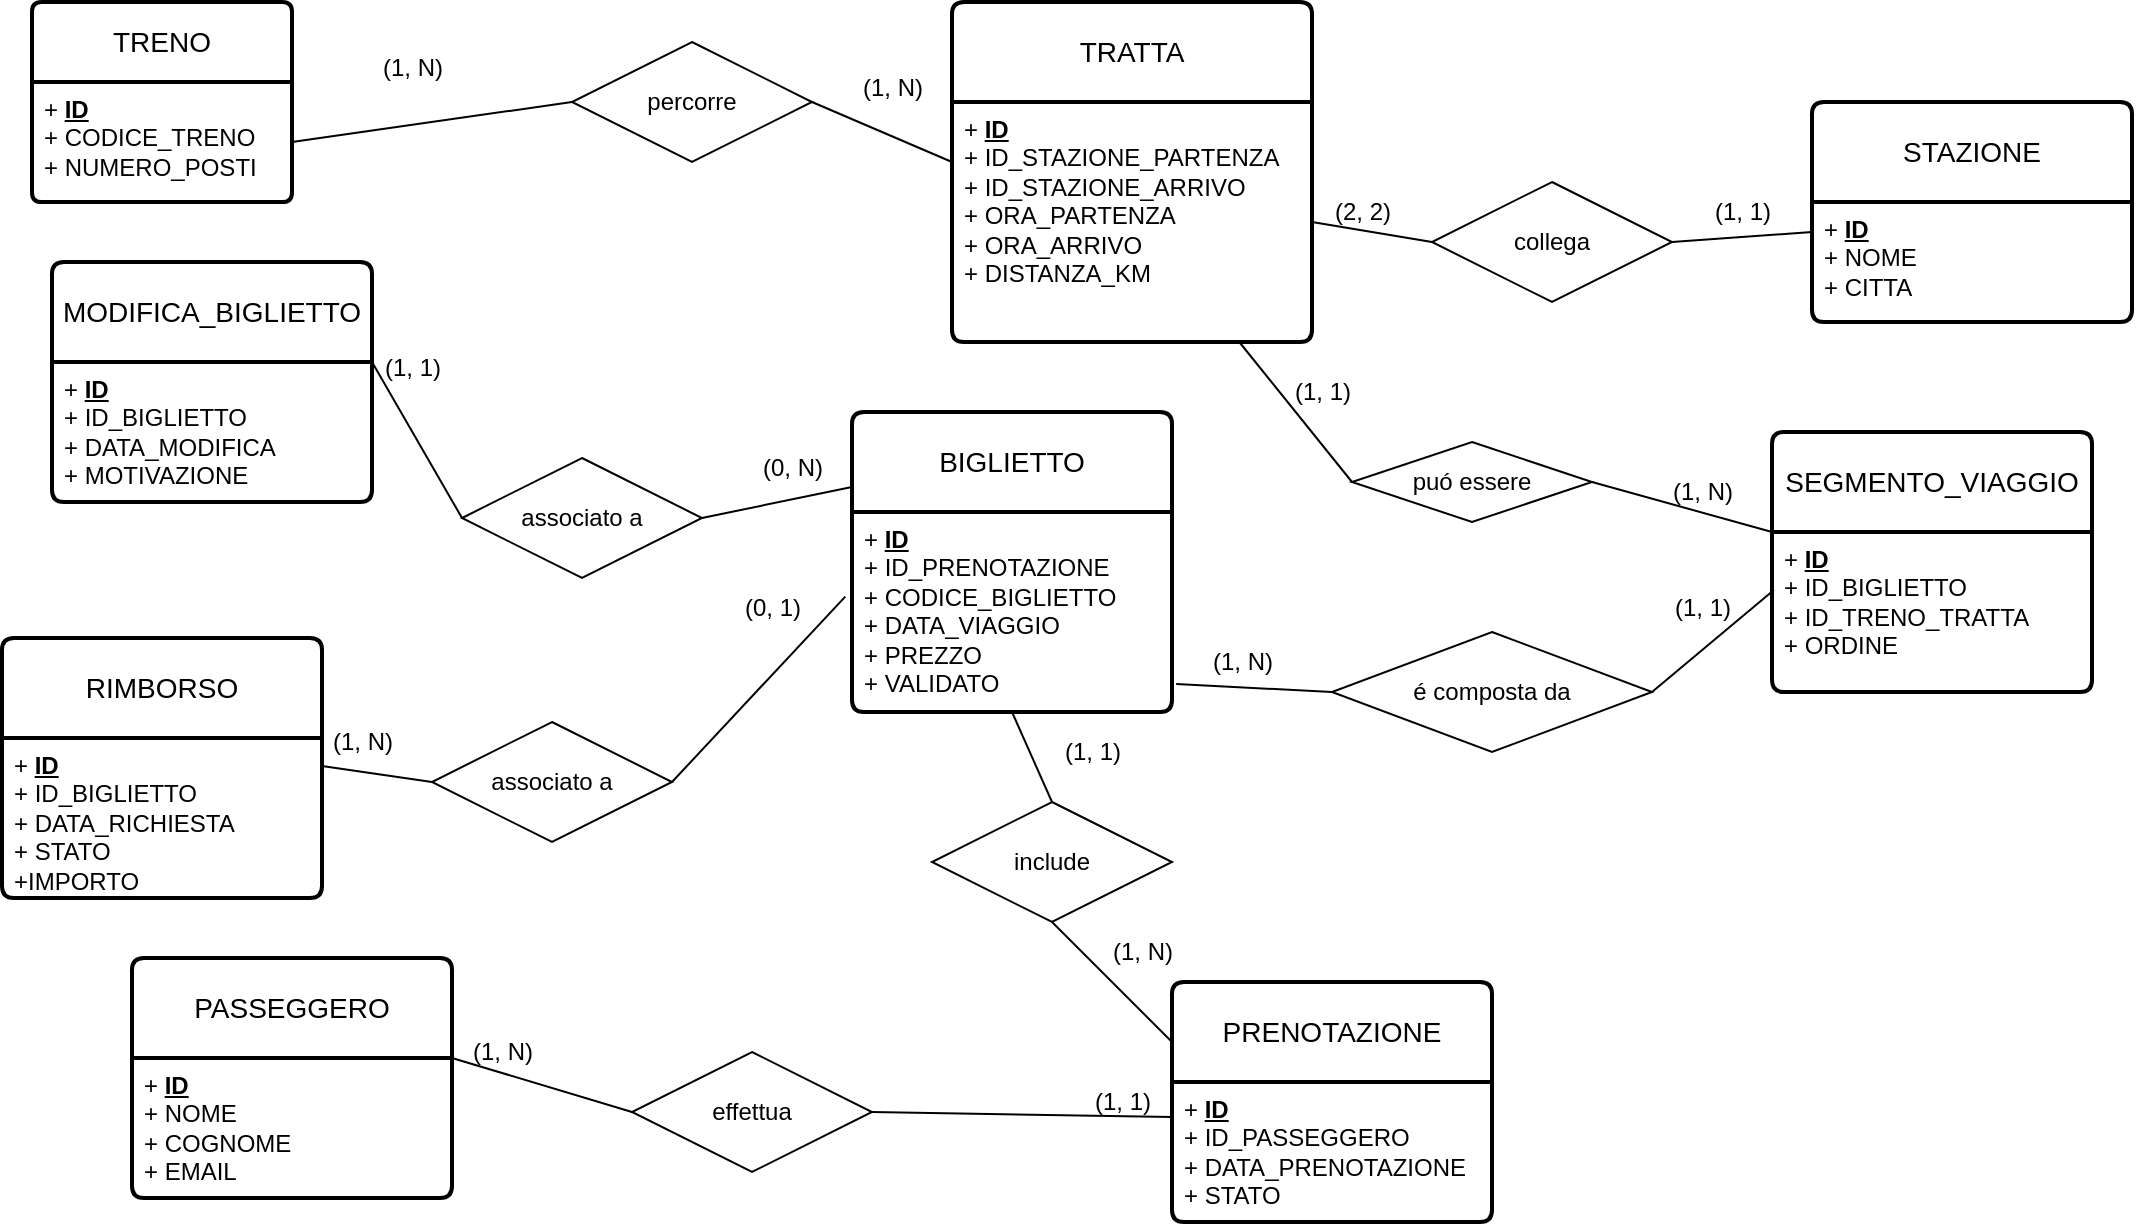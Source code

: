<mxfile version="26.2.14" pages="2">
  <diagram name="ER" id="IEWIx41c0F1rUFutpxqg">
    <mxGraphModel dx="1185" dy="538" grid="1" gridSize="10" guides="1" tooltips="1" connect="1" arrows="1" fold="1" page="1" pageScale="1" pageWidth="827" pageHeight="1169" math="0" shadow="0">
      <root>
        <mxCell id="0" />
        <mxCell id="1" parent="0" />
        <mxCell id="2mqTUGOpZPj8w8WxcDpR-1" value="BIGLIETTO" style="swimlane;childLayout=stackLayout;horizontal=1;startSize=50;horizontalStack=0;rounded=1;fontSize=14;fontStyle=0;strokeWidth=2;resizeParent=0;resizeLast=1;shadow=0;dashed=0;align=center;arcSize=4;whiteSpace=wrap;html=1;" parent="1" vertex="1">
          <mxGeometry x="450" y="235" width="160" height="150" as="geometry" />
        </mxCell>
        <mxCell id="2mqTUGOpZPj8w8WxcDpR-2" value="&lt;div&gt;+ &lt;b&gt;&lt;u&gt;ID&lt;/u&gt;&lt;/b&gt;&lt;/div&gt;+ ID_PRENOTAZIONE&lt;div&gt;+ CODICE_BIGLIETTO&lt;br&gt;&lt;/div&gt;&lt;div&gt;+ DATA_VIAGGIO&lt;/div&gt;&lt;div&gt;+ PREZZO&lt;/div&gt;&lt;div&gt;+ VALIDATO&lt;/div&gt;" style="align=left;strokeColor=none;fillColor=none;spacingLeft=4;spacingRight=4;fontSize=12;verticalAlign=top;resizable=0;rotatable=0;part=1;html=1;whiteSpace=wrap;" parent="2mqTUGOpZPj8w8WxcDpR-1" vertex="1">
          <mxGeometry y="50" width="160" height="100" as="geometry" />
        </mxCell>
        <mxCell id="2mqTUGOpZPj8w8WxcDpR-8" value="PASSEGGERO" style="swimlane;childLayout=stackLayout;horizontal=1;startSize=50;horizontalStack=0;rounded=1;fontSize=14;fontStyle=0;strokeWidth=2;resizeParent=0;resizeLast=1;shadow=0;dashed=0;align=center;arcSize=4;whiteSpace=wrap;html=1;" parent="1" vertex="1">
          <mxGeometry x="90" y="508" width="160" height="120" as="geometry" />
        </mxCell>
        <mxCell id="2mqTUGOpZPj8w8WxcDpR-9" value="+ &lt;b&gt;&lt;u&gt;ID&lt;/u&gt;&lt;/b&gt;&lt;div&gt;+ NOME&lt;/div&gt;&lt;div&gt;+ COGNOME&lt;/div&gt;&lt;div&gt;+ EMAIL&lt;/div&gt;" style="align=left;strokeColor=none;fillColor=none;spacingLeft=4;spacingRight=4;fontSize=12;verticalAlign=top;resizable=0;rotatable=0;part=1;html=1;whiteSpace=wrap;" parent="2mqTUGOpZPj8w8WxcDpR-8" vertex="1">
          <mxGeometry y="50" width="160" height="70" as="geometry" />
        </mxCell>
        <mxCell id="2mqTUGOpZPj8w8WxcDpR-10" value="STAZIONE" style="swimlane;childLayout=stackLayout;horizontal=1;startSize=50;horizontalStack=0;rounded=1;fontSize=14;fontStyle=0;strokeWidth=2;resizeParent=0;resizeLast=1;shadow=0;dashed=0;align=center;arcSize=4;whiteSpace=wrap;html=1;" parent="1" vertex="1">
          <mxGeometry x="930" y="80" width="160" height="110" as="geometry" />
        </mxCell>
        <mxCell id="2mqTUGOpZPj8w8WxcDpR-11" value="+ &lt;b&gt;&lt;u&gt;ID&lt;/u&gt;&lt;/b&gt;&lt;div&gt;+ NOME&lt;/div&gt;&lt;div&gt;+ CITTA&lt;/div&gt;" style="align=left;strokeColor=none;fillColor=none;spacingLeft=4;spacingRight=4;fontSize=12;verticalAlign=top;resizable=0;rotatable=0;part=1;html=1;whiteSpace=wrap;" parent="2mqTUGOpZPj8w8WxcDpR-10" vertex="1">
          <mxGeometry y="50" width="160" height="60" as="geometry" />
        </mxCell>
        <mxCell id="2mqTUGOpZPj8w8WxcDpR-12" value="TRATTA" style="swimlane;childLayout=stackLayout;horizontal=1;startSize=50;horizontalStack=0;rounded=1;fontSize=14;fontStyle=0;strokeWidth=2;resizeParent=0;resizeLast=1;shadow=0;dashed=0;align=center;arcSize=4;whiteSpace=wrap;html=1;" parent="1" vertex="1">
          <mxGeometry x="500" y="30" width="180" height="170" as="geometry" />
        </mxCell>
        <mxCell id="2mqTUGOpZPj8w8WxcDpR-13" value="+ &lt;b&gt;&lt;u&gt;ID&lt;/u&gt;&lt;/b&gt;&lt;div&gt;+ ID_STAZIONE_PARTENZA&lt;/div&gt;&lt;div&gt;+ ID_STAZIONE_ARRIVO&lt;/div&gt;&lt;div&gt;+ ORA_PARTENZA&lt;/div&gt;&lt;div&gt;+ ORA_ARRIVO&lt;/div&gt;&lt;div&gt;+ DISTANZA_KM&lt;/div&gt;" style="align=left;strokeColor=none;fillColor=none;spacingLeft=4;spacingRight=4;fontSize=12;verticalAlign=top;resizable=0;rotatable=0;part=1;html=1;whiteSpace=wrap;" parent="2mqTUGOpZPj8w8WxcDpR-12" vertex="1">
          <mxGeometry y="50" width="180" height="120" as="geometry" />
        </mxCell>
        <mxCell id="2mqTUGOpZPj8w8WxcDpR-14" value="TRENO" style="swimlane;childLayout=stackLayout;horizontal=1;startSize=40;horizontalStack=0;rounded=1;fontSize=14;fontStyle=0;strokeWidth=2;resizeParent=0;resizeLast=1;shadow=0;dashed=0;align=center;arcSize=4;whiteSpace=wrap;html=1;" parent="1" vertex="1">
          <mxGeometry x="40" y="30" width="130" height="100" as="geometry" />
        </mxCell>
        <mxCell id="2mqTUGOpZPj8w8WxcDpR-15" value="+ &lt;b&gt;&lt;u&gt;ID&lt;/u&gt;&lt;/b&gt;&lt;div&gt;+ CODICE_TRENO&lt;/div&gt;&lt;div&gt;+ NUMERO_POSTI&lt;/div&gt;" style="align=left;strokeColor=none;fillColor=none;spacingLeft=4;spacingRight=4;fontSize=12;verticalAlign=top;resizable=0;rotatable=0;part=1;html=1;whiteSpace=wrap;" parent="2mqTUGOpZPj8w8WxcDpR-14" vertex="1">
          <mxGeometry y="40" width="130" height="60" as="geometry" />
        </mxCell>
        <mxCell id="2mqTUGOpZPj8w8WxcDpR-16" value="RIMBORSO" style="swimlane;childLayout=stackLayout;horizontal=1;startSize=50;horizontalStack=0;rounded=1;fontSize=14;fontStyle=0;strokeWidth=2;resizeParent=0;resizeLast=1;shadow=0;dashed=0;align=center;arcSize=4;whiteSpace=wrap;html=1;" parent="1" vertex="1">
          <mxGeometry x="25" y="348" width="160" height="130" as="geometry" />
        </mxCell>
        <mxCell id="2mqTUGOpZPj8w8WxcDpR-17" value="+ &lt;b&gt;&lt;u&gt;ID&lt;/u&gt;&lt;/b&gt;&lt;div&gt;+ ID_BIGLIETTO&lt;/div&gt;&lt;div&gt;+ DATA_RICHIESTA&lt;/div&gt;&lt;div&gt;+ STATO&lt;/div&gt;&lt;div&gt;+IMPORTO&lt;/div&gt;" style="align=left;strokeColor=none;fillColor=none;spacingLeft=4;spacingRight=4;fontSize=12;verticalAlign=top;resizable=0;rotatable=0;part=1;html=1;whiteSpace=wrap;" parent="2mqTUGOpZPj8w8WxcDpR-16" vertex="1">
          <mxGeometry y="50" width="160" height="80" as="geometry" />
        </mxCell>
        <mxCell id="2mqTUGOpZPj8w8WxcDpR-22" value="SEGMENTO_VIAGGIO" style="swimlane;childLayout=stackLayout;horizontal=1;startSize=50;horizontalStack=0;rounded=1;fontSize=14;fontStyle=0;strokeWidth=2;resizeParent=0;resizeLast=1;shadow=0;dashed=0;align=center;arcSize=4;whiteSpace=wrap;html=1;" parent="1" vertex="1">
          <mxGeometry x="910" y="245" width="160" height="130" as="geometry" />
        </mxCell>
        <mxCell id="2mqTUGOpZPj8w8WxcDpR-26" value="+ &lt;b&gt;&lt;u&gt;ID&lt;/u&gt;&lt;/b&gt;&lt;div&gt;+ ID_BIGLIETTO&lt;br&gt;&lt;div&gt;+ ID_TRENO_TRATTA&lt;/div&gt;&lt;div&gt;+ ORDINE&lt;/div&gt;&lt;/div&gt;" style="align=left;strokeColor=none;fillColor=none;spacingLeft=4;spacingRight=4;fontSize=12;verticalAlign=top;resizable=0;rotatable=0;part=1;html=1;whiteSpace=wrap;" parent="2mqTUGOpZPj8w8WxcDpR-22" vertex="1">
          <mxGeometry y="50" width="160" height="80" as="geometry" />
        </mxCell>
        <mxCell id="x2empyvYzWr7XoSJ5zpu-2" value="PRENOTAZIONE" style="swimlane;childLayout=stackLayout;horizontal=1;startSize=50;horizontalStack=0;rounded=1;fontSize=14;fontStyle=0;strokeWidth=2;resizeParent=0;resizeLast=1;shadow=0;dashed=0;align=center;arcSize=4;whiteSpace=wrap;html=1;" parent="1" vertex="1">
          <mxGeometry x="610" y="520" width="160" height="120" as="geometry" />
        </mxCell>
        <mxCell id="x2empyvYzWr7XoSJ5zpu-3" value="+ &lt;b&gt;&lt;u&gt;ID&lt;/u&gt;&lt;/b&gt;&lt;div&gt;+ ID_PASSEGGERO&lt;/div&gt;&lt;div&gt;+ DATA_PRENOTAZIONE&lt;/div&gt;&lt;div&gt;+ STATO&lt;/div&gt;" style="align=left;strokeColor=none;fillColor=none;spacingLeft=4;spacingRight=4;fontSize=12;verticalAlign=top;resizable=0;rotatable=0;part=1;html=1;whiteSpace=wrap;" parent="x2empyvYzWr7XoSJ5zpu-2" vertex="1">
          <mxGeometry y="50" width="160" height="70" as="geometry" />
        </mxCell>
        <mxCell id="awNysK57lsNR-takN3Ls-1" value="collega" style="shape=rhombus;perimeter=rhombusPerimeter;whiteSpace=wrap;html=1;align=center;" parent="1" vertex="1">
          <mxGeometry x="740" y="120" width="120" height="60" as="geometry" />
        </mxCell>
        <mxCell id="awNysK57lsNR-takN3Ls-2" value="" style="endArrow=none;html=1;rounded=0;exitX=1;exitY=0.5;exitDx=0;exitDy=0;entryX=0;entryY=0.25;entryDx=0;entryDy=0;" parent="1" source="awNysK57lsNR-takN3Ls-14" target="2mqTUGOpZPj8w8WxcDpR-13" edge="1">
          <mxGeometry relative="1" as="geometry">
            <mxPoint x="380" y="295" as="sourcePoint" />
            <mxPoint x="360" y="155" as="targetPoint" />
          </mxGeometry>
        </mxCell>
        <mxCell id="awNysK57lsNR-takN3Ls-5" value="" style="endArrow=none;html=1;rounded=0;exitX=0;exitY=0.25;exitDx=0;exitDy=0;entryX=1;entryY=0.5;entryDx=0;entryDy=0;" parent="1" source="2mqTUGOpZPj8w8WxcDpR-11" target="awNysK57lsNR-takN3Ls-1" edge="1">
          <mxGeometry relative="1" as="geometry">
            <mxPoint x="310" y="220" as="sourcePoint" />
            <mxPoint x="470" y="220" as="targetPoint" />
          </mxGeometry>
        </mxCell>
        <mxCell id="awNysK57lsNR-takN3Ls-6" value="effettua" style="shape=rhombus;perimeter=rhombusPerimeter;whiteSpace=wrap;html=1;align=center;" parent="1" vertex="1">
          <mxGeometry x="340" y="555" width="120" height="60" as="geometry" />
        </mxCell>
        <mxCell id="awNysK57lsNR-takN3Ls-7" value="" style="endArrow=none;html=1;rounded=0;entryX=1;entryY=0.5;entryDx=0;entryDy=0;exitX=0;exitY=0.25;exitDx=0;exitDy=0;" parent="1" source="x2empyvYzWr7XoSJ5zpu-3" target="awNysK57lsNR-takN3Ls-6" edge="1">
          <mxGeometry relative="1" as="geometry">
            <mxPoint x="550" y="380" as="sourcePoint" />
            <mxPoint x="710" y="380" as="targetPoint" />
          </mxGeometry>
        </mxCell>
        <mxCell id="awNysK57lsNR-takN3Ls-8" value="" style="endArrow=none;html=1;rounded=0;entryX=1;entryY=0;entryDx=0;entryDy=0;exitX=0;exitY=0.5;exitDx=0;exitDy=0;" parent="1" source="awNysK57lsNR-takN3Ls-6" target="2mqTUGOpZPj8w8WxcDpR-9" edge="1">
          <mxGeometry relative="1" as="geometry">
            <mxPoint x="760" y="534" as="sourcePoint" />
            <mxPoint x="910" y="526" as="targetPoint" />
          </mxGeometry>
        </mxCell>
        <mxCell id="awNysK57lsNR-takN3Ls-10" value="include" style="shape=rhombus;perimeter=rhombusPerimeter;whiteSpace=wrap;html=1;align=center;" parent="1" vertex="1">
          <mxGeometry x="490" y="430" width="120" height="60" as="geometry" />
        </mxCell>
        <mxCell id="awNysK57lsNR-takN3Ls-11" value="" style="endArrow=none;html=1;rounded=0;entryX=0.5;entryY=1;entryDx=0;entryDy=0;exitX=0;exitY=0.25;exitDx=0;exitDy=0;" parent="1" source="x2empyvYzWr7XoSJ5zpu-2" target="awNysK57lsNR-takN3Ls-10" edge="1">
          <mxGeometry relative="1" as="geometry">
            <mxPoint x="550" y="380" as="sourcePoint" />
            <mxPoint x="710" y="380" as="targetPoint" />
          </mxGeometry>
        </mxCell>
        <mxCell id="awNysK57lsNR-takN3Ls-12" value="" style="endArrow=none;html=1;rounded=0;exitX=0.5;exitY=0;exitDx=0;exitDy=0;entryX=0.5;entryY=1;entryDx=0;entryDy=0;" parent="1" source="awNysK57lsNR-takN3Ls-10" target="2mqTUGOpZPj8w8WxcDpR-2" edge="1">
          <mxGeometry relative="1" as="geometry">
            <mxPoint x="550" y="380" as="sourcePoint" />
            <mxPoint x="710" y="380" as="targetPoint" />
          </mxGeometry>
        </mxCell>
        <mxCell id="awNysK57lsNR-takN3Ls-14" value="percorre" style="shape=rhombus;perimeter=rhombusPerimeter;whiteSpace=wrap;html=1;align=center;" parent="1" vertex="1">
          <mxGeometry x="310" y="50" width="120" height="60" as="geometry" />
        </mxCell>
        <mxCell id="awNysK57lsNR-takN3Ls-17" value="" style="endArrow=none;html=1;rounded=0;exitX=0;exitY=0.5;exitDx=0;exitDy=0;entryX=1;entryY=0.5;entryDx=0;entryDy=0;" parent="1" source="awNysK57lsNR-takN3Ls-14" target="2mqTUGOpZPj8w8WxcDpR-15" edge="1">
          <mxGeometry relative="1" as="geometry">
            <mxPoint x="370" y="135" as="sourcePoint" />
            <mxPoint x="370" y="165" as="targetPoint" />
          </mxGeometry>
        </mxCell>
        <mxCell id="awNysK57lsNR-takN3Ls-18" value="" style="endArrow=none;html=1;rounded=0;entryX=0;entryY=0.5;entryDx=0;entryDy=0;exitX=1;exitY=0.5;exitDx=0;exitDy=0;" parent="1" source="2mqTUGOpZPj8w8WxcDpR-13" target="awNysK57lsNR-takN3Ls-1" edge="1">
          <mxGeometry relative="1" as="geometry">
            <mxPoint x="720" y="190" as="sourcePoint" />
            <mxPoint x="880" y="190" as="targetPoint" />
          </mxGeometry>
        </mxCell>
        <mxCell id="awNysK57lsNR-takN3Ls-20" value="associato a" style="shape=rhombus;perimeter=rhombusPerimeter;whiteSpace=wrap;html=1;align=center;" parent="1" vertex="1">
          <mxGeometry x="240" y="390" width="120" height="60" as="geometry" />
        </mxCell>
        <mxCell id="awNysK57lsNR-takN3Ls-21" value="" style="endArrow=none;html=1;rounded=0;exitX=1;exitY=0.175;exitDx=0;exitDy=0;entryX=0;entryY=0.5;entryDx=0;entryDy=0;exitPerimeter=0;" parent="1" source="2mqTUGOpZPj8w8WxcDpR-17" target="awNysK57lsNR-takN3Ls-20" edge="1">
          <mxGeometry relative="1" as="geometry">
            <mxPoint x="550" y="410" as="sourcePoint" />
            <mxPoint x="710" y="410" as="targetPoint" />
          </mxGeometry>
        </mxCell>
        <mxCell id="awNysK57lsNR-takN3Ls-22" value="" style="endArrow=none;html=1;rounded=0;exitX=1;exitY=0.5;exitDx=0;exitDy=0;entryX=-0.021;entryY=0.423;entryDx=0;entryDy=0;entryPerimeter=0;" parent="1" source="awNysK57lsNR-takN3Ls-20" target="2mqTUGOpZPj8w8WxcDpR-2" edge="1">
          <mxGeometry relative="1" as="geometry">
            <mxPoint x="150" y="490" as="sourcePoint" />
            <mxPoint x="320" y="290" as="targetPoint" />
          </mxGeometry>
        </mxCell>
        <mxCell id="awNysK57lsNR-takN3Ls-23" value="associato a" style="shape=rhombus;perimeter=rhombusPerimeter;whiteSpace=wrap;html=1;align=center;" parent="1" vertex="1">
          <mxGeometry x="255" y="258" width="120" height="60" as="geometry" />
        </mxCell>
        <mxCell id="awNysK57lsNR-takN3Ls-24" value="" style="endArrow=none;html=1;rounded=0;exitX=1;exitY=0.5;exitDx=0;exitDy=0;entryX=0;entryY=0.25;entryDx=0;entryDy=0;" parent="1" source="awNysK57lsNR-takN3Ls-23" target="2mqTUGOpZPj8w8WxcDpR-1" edge="1">
          <mxGeometry relative="1" as="geometry">
            <mxPoint x="370" y="430" as="sourcePoint" />
            <mxPoint x="510" y="330" as="targetPoint" />
          </mxGeometry>
        </mxCell>
        <mxCell id="awNysK57lsNR-takN3Ls-25" value="" style="endArrow=none;html=1;rounded=0;exitX=1;exitY=0;exitDx=0;exitDy=0;entryX=0;entryY=0.5;entryDx=0;entryDy=0;" parent="1" source="2mqTUGOpZPj8w8WxcDpR-19" target="awNysK57lsNR-takN3Ls-23" edge="1">
          <mxGeometry relative="1" as="geometry">
            <mxPoint x="370" y="430" as="sourcePoint" />
            <mxPoint x="507" y="372" as="targetPoint" />
          </mxGeometry>
        </mxCell>
        <mxCell id="2mqTUGOpZPj8w8WxcDpR-18" value="MODIFICA_BIGLIETTO" style="swimlane;childLayout=stackLayout;horizontal=1;startSize=50;horizontalStack=0;rounded=1;fontSize=14;fontStyle=0;strokeWidth=2;resizeParent=0;resizeLast=1;shadow=0;dashed=0;align=center;arcSize=4;whiteSpace=wrap;html=1;" parent="1" vertex="1">
          <mxGeometry x="50" y="160" width="160" height="120" as="geometry" />
        </mxCell>
        <mxCell id="2mqTUGOpZPj8w8WxcDpR-19" value="+ &lt;u&gt;&lt;b&gt;ID&lt;/b&gt;&lt;/u&gt;&lt;div&gt;+ ID_BIGLIETTO&lt;/div&gt;&lt;div&gt;+ DATA_MODIFICA&lt;/div&gt;&lt;div&gt;+ MOTIVAZIONE&lt;/div&gt;" style="align=left;strokeColor=none;fillColor=none;spacingLeft=4;spacingRight=4;fontSize=12;verticalAlign=top;resizable=0;rotatable=0;part=1;html=1;whiteSpace=wrap;" parent="2mqTUGOpZPj8w8WxcDpR-18" vertex="1">
          <mxGeometry y="50" width="160" height="70" as="geometry" />
        </mxCell>
        <mxCell id="awNysK57lsNR-takN3Ls-30" value="" style="endArrow=none;html=1;rounded=0;entryX=1.013;entryY=0.86;entryDx=0;entryDy=0;exitX=0;exitY=0.5;exitDx=0;exitDy=0;entryPerimeter=0;" parent="1" source="awNysK57lsNR-takN3Ls-27" target="2mqTUGOpZPj8w8WxcDpR-2" edge="1">
          <mxGeometry relative="1" as="geometry">
            <mxPoint x="990" y="475" as="sourcePoint" />
            <mxPoint x="790" y="450" as="targetPoint" />
          </mxGeometry>
        </mxCell>
        <mxCell id="awNysK57lsNR-takN3Ls-32" value="puó essere" style="shape=rhombus;perimeter=rhombusPerimeter;whiteSpace=wrap;html=1;align=center;" parent="1" vertex="1">
          <mxGeometry x="700" y="250" width="120" height="40" as="geometry" />
        </mxCell>
        <mxCell id="awNysK57lsNR-takN3Ls-33" value="" style="endArrow=none;html=1;rounded=0;entryX=0.798;entryY=1;entryDx=0;entryDy=0;entryPerimeter=0;exitX=0;exitY=0.5;exitDx=0;exitDy=0;" parent="1" source="awNysK57lsNR-takN3Ls-32" target="2mqTUGOpZPj8w8WxcDpR-13" edge="1">
          <mxGeometry relative="1" as="geometry">
            <mxPoint x="490" y="310" as="sourcePoint" />
            <mxPoint x="650" y="310" as="targetPoint" />
          </mxGeometry>
        </mxCell>
        <mxCell id="awNysK57lsNR-takN3Ls-34" value="" style="endArrow=none;html=1;rounded=0;exitX=1;exitY=0.5;exitDx=0;exitDy=0;entryX=0;entryY=0;entryDx=0;entryDy=0;" parent="1" source="awNysK57lsNR-takN3Ls-32" edge="1">
          <mxGeometry relative="1" as="geometry">
            <mxPoint x="670" y="275" as="sourcePoint" />
            <mxPoint x="910" y="295" as="targetPoint" />
          </mxGeometry>
        </mxCell>
        <mxCell id="awNysK57lsNR-takN3Ls-35" value="(1, N)" style="text;html=1;align=center;verticalAlign=middle;resizable=0;points=[];autosize=1;strokeColor=none;fillColor=none;" parent="1" vertex="1">
          <mxGeometry x="205" y="48" width="50" height="30" as="geometry" />
        </mxCell>
        <mxCell id="awNysK57lsNR-takN3Ls-36" value="(1, N)" style="text;html=1;align=center;verticalAlign=middle;resizable=0;points=[];autosize=1;strokeColor=none;fillColor=none;" parent="1" vertex="1">
          <mxGeometry x="445" y="58" width="50" height="30" as="geometry" />
        </mxCell>
        <mxCell id="awNysK57lsNR-takN3Ls-37" value="(2, 2)" style="text;html=1;align=center;verticalAlign=middle;resizable=0;points=[];autosize=1;strokeColor=none;fillColor=none;" parent="1" vertex="1">
          <mxGeometry x="680" y="120" width="50" height="30" as="geometry" />
        </mxCell>
        <mxCell id="awNysK57lsNR-takN3Ls-38" value="(1, 1)" style="text;html=1;align=center;verticalAlign=middle;resizable=0;points=[];autosize=1;strokeColor=none;fillColor=none;" parent="1" vertex="1">
          <mxGeometry x="870" y="120" width="50" height="30" as="geometry" />
        </mxCell>
        <mxCell id="awNysK57lsNR-takN3Ls-39" value="(1, N)" style="text;html=1;align=center;verticalAlign=middle;resizable=0;points=[];autosize=1;strokeColor=none;fillColor=none;" parent="1" vertex="1">
          <mxGeometry x="570" y="490" width="50" height="30" as="geometry" />
        </mxCell>
        <mxCell id="awNysK57lsNR-takN3Ls-40" value="(1, N)" style="text;html=1;align=center;verticalAlign=middle;resizable=0;points=[];autosize=1;strokeColor=none;fillColor=none;" parent="1" vertex="1">
          <mxGeometry x="250" y="540" width="50" height="30" as="geometry" />
        </mxCell>
        <mxCell id="awNysK57lsNR-takN3Ls-41" value="(1, 1)" style="text;html=1;align=center;verticalAlign=middle;resizable=0;points=[];autosize=1;strokeColor=none;fillColor=none;" parent="1" vertex="1">
          <mxGeometry x="560" y="565" width="50" height="30" as="geometry" />
        </mxCell>
        <mxCell id="awNysK57lsNR-takN3Ls-42" value="(1, N)" style="text;html=1;align=center;verticalAlign=middle;resizable=0;points=[];autosize=1;strokeColor=none;fillColor=none;" parent="1" vertex="1">
          <mxGeometry x="180" y="385" width="50" height="30" as="geometry" />
        </mxCell>
        <mxCell id="awNysK57lsNR-takN3Ls-43" value="(0, 1)" style="text;html=1;align=center;verticalAlign=middle;resizable=0;points=[];autosize=1;strokeColor=none;fillColor=none;" parent="1" vertex="1">
          <mxGeometry x="385" y="318" width="50" height="30" as="geometry" />
        </mxCell>
        <mxCell id="awNysK57lsNR-takN3Ls-44" value="(1, 1)" style="text;html=1;align=center;verticalAlign=middle;resizable=0;points=[];autosize=1;strokeColor=none;fillColor=none;" parent="1" vertex="1">
          <mxGeometry x="205" y="198" width="50" height="30" as="geometry" />
        </mxCell>
        <mxCell id="awNysK57lsNR-takN3Ls-45" value="(0, N)" style="text;html=1;align=center;verticalAlign=middle;resizable=0;points=[];autosize=1;strokeColor=none;fillColor=none;" parent="1" vertex="1">
          <mxGeometry x="395" y="248" width="50" height="30" as="geometry" />
        </mxCell>
        <mxCell id="awNysK57lsNR-takN3Ls-46" value="(1, 1)" style="text;html=1;align=center;verticalAlign=middle;resizable=0;points=[];autosize=1;strokeColor=none;fillColor=none;" parent="1" vertex="1">
          <mxGeometry x="545" y="390" width="50" height="30" as="geometry" />
        </mxCell>
        <mxCell id="awNysK57lsNR-takN3Ls-27" value="é composta da" style="shape=rhombus;perimeter=rhombusPerimeter;whiteSpace=wrap;html=1;align=center;" parent="1" vertex="1">
          <mxGeometry x="690" y="345" width="160" height="60" as="geometry" />
        </mxCell>
        <mxCell id="awNysK57lsNR-takN3Ls-28" value="" style="endArrow=none;html=1;rounded=0;entryX=1;entryY=0.5;entryDx=0;entryDy=0;exitX=0.006;exitY=0.363;exitDx=0;exitDy=0;exitPerimeter=0;" parent="1" source="2mqTUGOpZPj8w8WxcDpR-26" target="awNysK57lsNR-takN3Ls-27" edge="1">
          <mxGeometry relative="1" as="geometry">
            <mxPoint x="1140" y="440" as="sourcePoint" />
            <mxPoint x="930" y="365" as="targetPoint" />
          </mxGeometry>
        </mxCell>
        <mxCell id="awNysK57lsNR-takN3Ls-47" value="(1, N)" style="text;html=1;align=center;verticalAlign=middle;resizable=0;points=[];autosize=1;strokeColor=none;fillColor=none;" parent="1" vertex="1">
          <mxGeometry x="620" y="345" width="50" height="30" as="geometry" />
        </mxCell>
        <mxCell id="awNysK57lsNR-takN3Ls-48" value="(1, 1)" style="text;html=1;align=center;verticalAlign=middle;resizable=0;points=[];autosize=1;strokeColor=none;fillColor=none;" parent="1" vertex="1">
          <mxGeometry x="850" y="318" width="50" height="30" as="geometry" />
        </mxCell>
        <mxCell id="awNysK57lsNR-takN3Ls-49" value="(1, N)" style="text;html=1;align=center;verticalAlign=middle;resizable=0;points=[];autosize=1;strokeColor=none;fillColor=none;" parent="1" vertex="1">
          <mxGeometry x="850" y="260" width="50" height="30" as="geometry" />
        </mxCell>
        <mxCell id="awNysK57lsNR-takN3Ls-50" value="(1, 1)" style="text;html=1;align=center;verticalAlign=middle;resizable=0;points=[];autosize=1;strokeColor=none;fillColor=none;" parent="1" vertex="1">
          <mxGeometry x="660" y="210" width="50" height="30" as="geometry" />
        </mxCell>
      </root>
    </mxGraphModel>
  </diagram>
  <diagram name="Relazionale" id="agCTULa4ApdfH8GXpWKf">
    <mxGraphModel dx="786" dy="514" grid="1" gridSize="10" guides="1" tooltips="1" connect="1" arrows="1" fold="1" page="1" pageScale="1" pageWidth="827" pageHeight="1169" math="0" shadow="0">
      <root>
        <mxCell id="RRKgp7s0tkbzkMByzv1Y-0" />
        <mxCell id="RRKgp7s0tkbzkMByzv1Y-1" parent="RRKgp7s0tkbzkMByzv1Y-0" />
        <mxCell id="deYRRE1TXii5tl3V_yvI-0" value="TRENO" style="shape=table;startSize=30;container=1;collapsible=1;childLayout=tableLayout;fixedRows=1;rowLines=0;fontStyle=1;align=center;resizeLast=1;html=1;" parent="RRKgp7s0tkbzkMByzv1Y-1" vertex="1">
          <mxGeometry x="460" y="280" width="180" height="120" as="geometry" />
        </mxCell>
        <mxCell id="deYRRE1TXii5tl3V_yvI-1" value="" style="shape=tableRow;horizontal=0;startSize=0;swimlaneHead=0;swimlaneBody=0;fillColor=none;collapsible=0;dropTarget=0;points=[[0,0.5],[1,0.5]];portConstraint=eastwest;top=0;left=0;right=0;bottom=1;" parent="deYRRE1TXii5tl3V_yvI-0" vertex="1">
          <mxGeometry y="30" width="180" height="30" as="geometry" />
        </mxCell>
        <mxCell id="deYRRE1TXii5tl3V_yvI-2" value="PK" style="shape=partialRectangle;connectable=0;fillColor=none;top=0;left=0;bottom=0;right=0;fontStyle=1;overflow=hidden;whiteSpace=wrap;html=1;" parent="deYRRE1TXii5tl3V_yvI-1" vertex="1">
          <mxGeometry width="30" height="30" as="geometry">
            <mxRectangle width="30" height="30" as="alternateBounds" />
          </mxGeometry>
        </mxCell>
        <mxCell id="deYRRE1TXii5tl3V_yvI-3" value="ID" style="shape=partialRectangle;connectable=0;fillColor=none;top=0;left=0;bottom=0;right=0;align=left;spacingLeft=6;fontStyle=5;overflow=hidden;whiteSpace=wrap;html=1;" parent="deYRRE1TXii5tl3V_yvI-1" vertex="1">
          <mxGeometry x="30" width="150" height="30" as="geometry">
            <mxRectangle width="150" height="30" as="alternateBounds" />
          </mxGeometry>
        </mxCell>
        <mxCell id="deYRRE1TXii5tl3V_yvI-4" value="" style="shape=tableRow;horizontal=0;startSize=0;swimlaneHead=0;swimlaneBody=0;fillColor=none;collapsible=0;dropTarget=0;points=[[0,0.5],[1,0.5]];portConstraint=eastwest;top=0;left=0;right=0;bottom=0;" parent="deYRRE1TXii5tl3V_yvI-0" vertex="1">
          <mxGeometry y="60" width="180" height="30" as="geometry" />
        </mxCell>
        <mxCell id="deYRRE1TXii5tl3V_yvI-5" value="" style="shape=partialRectangle;connectable=0;fillColor=none;top=0;left=0;bottom=0;right=0;editable=1;overflow=hidden;whiteSpace=wrap;html=1;" parent="deYRRE1TXii5tl3V_yvI-4" vertex="1">
          <mxGeometry width="30" height="30" as="geometry">
            <mxRectangle width="30" height="30" as="alternateBounds" />
          </mxGeometry>
        </mxCell>
        <mxCell id="deYRRE1TXii5tl3V_yvI-6" value="CODICE_TRENO" style="shape=partialRectangle;connectable=0;fillColor=none;top=0;left=0;bottom=0;right=0;align=left;spacingLeft=6;overflow=hidden;whiteSpace=wrap;html=1;" parent="deYRRE1TXii5tl3V_yvI-4" vertex="1">
          <mxGeometry x="30" width="150" height="30" as="geometry">
            <mxRectangle width="150" height="30" as="alternateBounds" />
          </mxGeometry>
        </mxCell>
        <mxCell id="deYRRE1TXii5tl3V_yvI-7" value="" style="shape=tableRow;horizontal=0;startSize=0;swimlaneHead=0;swimlaneBody=0;fillColor=none;collapsible=0;dropTarget=0;points=[[0,0.5],[1,0.5]];portConstraint=eastwest;top=0;left=0;right=0;bottom=0;" parent="deYRRE1TXii5tl3V_yvI-0" vertex="1">
          <mxGeometry y="90" width="180" height="30" as="geometry" />
        </mxCell>
        <mxCell id="deYRRE1TXii5tl3V_yvI-8" value="" style="shape=partialRectangle;connectable=0;fillColor=none;top=0;left=0;bottom=0;right=0;editable=1;overflow=hidden;whiteSpace=wrap;html=1;" parent="deYRRE1TXii5tl3V_yvI-7" vertex="1">
          <mxGeometry width="30" height="30" as="geometry">
            <mxRectangle width="30" height="30" as="alternateBounds" />
          </mxGeometry>
        </mxCell>
        <mxCell id="deYRRE1TXii5tl3V_yvI-9" value="NUMERO_POSTI" style="shape=partialRectangle;connectable=0;fillColor=none;top=0;left=0;bottom=0;right=0;align=left;spacingLeft=6;overflow=hidden;whiteSpace=wrap;html=1;" parent="deYRRE1TXii5tl3V_yvI-7" vertex="1">
          <mxGeometry x="30" width="150" height="30" as="geometry">
            <mxRectangle width="150" height="30" as="alternateBounds" />
          </mxGeometry>
        </mxCell>
        <mxCell id="deYRRE1TXii5tl3V_yvI-26" value="TRATTA" style="shape=table;startSize=30;container=1;collapsible=1;childLayout=tableLayout;fixedRows=1;rowLines=0;fontStyle=1;align=center;resizeLast=1;html=1;" parent="RRKgp7s0tkbzkMByzv1Y-1" vertex="1">
          <mxGeometry x="510" y="50" width="210" height="210" as="geometry" />
        </mxCell>
        <mxCell id="deYRRE1TXii5tl3V_yvI-27" value="" style="shape=tableRow;horizontal=0;startSize=0;swimlaneHead=0;swimlaneBody=0;fillColor=none;collapsible=0;dropTarget=0;points=[[0,0.5],[1,0.5]];portConstraint=eastwest;top=0;left=0;right=0;bottom=1;" parent="deYRRE1TXii5tl3V_yvI-26" vertex="1">
          <mxGeometry y="30" width="210" height="30" as="geometry" />
        </mxCell>
        <mxCell id="deYRRE1TXii5tl3V_yvI-28" value="PK" style="shape=partialRectangle;connectable=0;fillColor=none;top=0;left=0;bottom=0;right=0;fontStyle=1;overflow=hidden;whiteSpace=wrap;html=1;" parent="deYRRE1TXii5tl3V_yvI-27" vertex="1">
          <mxGeometry width="30" height="30" as="geometry">
            <mxRectangle width="30" height="30" as="alternateBounds" />
          </mxGeometry>
        </mxCell>
        <mxCell id="deYRRE1TXii5tl3V_yvI-29" value="ID" style="shape=partialRectangle;connectable=0;fillColor=none;top=0;left=0;bottom=0;right=0;align=left;spacingLeft=6;fontStyle=5;overflow=hidden;whiteSpace=wrap;html=1;" parent="deYRRE1TXii5tl3V_yvI-27" vertex="1">
          <mxGeometry x="30" width="180" height="30" as="geometry">
            <mxRectangle width="180" height="30" as="alternateBounds" />
          </mxGeometry>
        </mxCell>
        <mxCell id="deYRRE1TXii5tl3V_yvI-30" value="" style="shape=tableRow;horizontal=0;startSize=0;swimlaneHead=0;swimlaneBody=0;fillColor=none;collapsible=0;dropTarget=0;points=[[0,0.5],[1,0.5]];portConstraint=eastwest;top=0;left=0;right=0;bottom=0;" parent="deYRRE1TXii5tl3V_yvI-26" vertex="1">
          <mxGeometry y="60" width="210" height="30" as="geometry" />
        </mxCell>
        <mxCell id="deYRRE1TXii5tl3V_yvI-31" value="FK" style="shape=partialRectangle;connectable=0;fillColor=none;top=0;left=0;bottom=0;right=0;editable=1;overflow=hidden;whiteSpace=wrap;html=1;" parent="deYRRE1TXii5tl3V_yvI-30" vertex="1">
          <mxGeometry width="30" height="30" as="geometry">
            <mxRectangle width="30" height="30" as="alternateBounds" />
          </mxGeometry>
        </mxCell>
        <mxCell id="deYRRE1TXii5tl3V_yvI-32" value="ID_STAZIONE_PARTENZA" style="shape=partialRectangle;connectable=0;fillColor=none;top=0;left=0;bottom=0;right=0;align=left;spacingLeft=6;overflow=hidden;whiteSpace=wrap;html=1;" parent="deYRRE1TXii5tl3V_yvI-30" vertex="1">
          <mxGeometry x="30" width="180" height="30" as="geometry">
            <mxRectangle width="180" height="30" as="alternateBounds" />
          </mxGeometry>
        </mxCell>
        <mxCell id="deYRRE1TXii5tl3V_yvI-33" value="" style="shape=tableRow;horizontal=0;startSize=0;swimlaneHead=0;swimlaneBody=0;fillColor=none;collapsible=0;dropTarget=0;points=[[0,0.5],[1,0.5]];portConstraint=eastwest;top=0;left=0;right=0;bottom=0;" parent="deYRRE1TXii5tl3V_yvI-26" vertex="1">
          <mxGeometry y="90" width="210" height="30" as="geometry" />
        </mxCell>
        <mxCell id="deYRRE1TXii5tl3V_yvI-34" value="FK" style="shape=partialRectangle;connectable=0;fillColor=none;top=0;left=0;bottom=0;right=0;editable=1;overflow=hidden;whiteSpace=wrap;html=1;" parent="deYRRE1TXii5tl3V_yvI-33" vertex="1">
          <mxGeometry width="30" height="30" as="geometry">
            <mxRectangle width="30" height="30" as="alternateBounds" />
          </mxGeometry>
        </mxCell>
        <mxCell id="deYRRE1TXii5tl3V_yvI-35" value="ID_STAZIONE_ARRIVO" style="shape=partialRectangle;connectable=0;fillColor=none;top=0;left=0;bottom=0;right=0;align=left;spacingLeft=6;overflow=hidden;whiteSpace=wrap;html=1;" parent="deYRRE1TXii5tl3V_yvI-33" vertex="1">
          <mxGeometry x="30" width="180" height="30" as="geometry">
            <mxRectangle width="180" height="30" as="alternateBounds" />
          </mxGeometry>
        </mxCell>
        <mxCell id="deYRRE1TXii5tl3V_yvI-36" value="" style="shape=tableRow;horizontal=0;startSize=0;swimlaneHead=0;swimlaneBody=0;fillColor=none;collapsible=0;dropTarget=0;points=[[0,0.5],[1,0.5]];portConstraint=eastwest;top=0;left=0;right=0;bottom=0;" parent="deYRRE1TXii5tl3V_yvI-26" vertex="1">
          <mxGeometry y="120" width="210" height="30" as="geometry" />
        </mxCell>
        <mxCell id="deYRRE1TXii5tl3V_yvI-37" value="" style="shape=partialRectangle;connectable=0;fillColor=none;top=0;left=0;bottom=0;right=0;editable=1;overflow=hidden;whiteSpace=wrap;html=1;" parent="deYRRE1TXii5tl3V_yvI-36" vertex="1">
          <mxGeometry width="30" height="30" as="geometry">
            <mxRectangle width="30" height="30" as="alternateBounds" />
          </mxGeometry>
        </mxCell>
        <mxCell id="deYRRE1TXii5tl3V_yvI-38" value="ORA_PARTENZA" style="shape=partialRectangle;connectable=0;fillColor=none;top=0;left=0;bottom=0;right=0;align=left;spacingLeft=6;overflow=hidden;whiteSpace=wrap;html=1;" parent="deYRRE1TXii5tl3V_yvI-36" vertex="1">
          <mxGeometry x="30" width="180" height="30" as="geometry">
            <mxRectangle width="180" height="30" as="alternateBounds" />
          </mxGeometry>
        </mxCell>
        <mxCell id="deYRRE1TXii5tl3V_yvI-53" value="" style="shape=tableRow;horizontal=0;startSize=0;swimlaneHead=0;swimlaneBody=0;fillColor=none;collapsible=0;dropTarget=0;points=[[0,0.5],[1,0.5]];portConstraint=eastwest;top=0;left=0;right=0;bottom=0;" parent="deYRRE1TXii5tl3V_yvI-26" vertex="1">
          <mxGeometry y="150" width="210" height="30" as="geometry" />
        </mxCell>
        <mxCell id="deYRRE1TXii5tl3V_yvI-54" value="" style="shape=partialRectangle;connectable=0;fillColor=none;top=0;left=0;bottom=0;right=0;editable=1;overflow=hidden;" parent="deYRRE1TXii5tl3V_yvI-53" vertex="1">
          <mxGeometry width="30" height="30" as="geometry">
            <mxRectangle width="30" height="30" as="alternateBounds" />
          </mxGeometry>
        </mxCell>
        <mxCell id="deYRRE1TXii5tl3V_yvI-55" value="ORA_ARRIVO" style="shape=partialRectangle;connectable=0;fillColor=none;top=0;left=0;bottom=0;right=0;align=left;spacingLeft=6;overflow=hidden;" parent="deYRRE1TXii5tl3V_yvI-53" vertex="1">
          <mxGeometry x="30" width="180" height="30" as="geometry">
            <mxRectangle width="180" height="30" as="alternateBounds" />
          </mxGeometry>
        </mxCell>
        <mxCell id="deYRRE1TXii5tl3V_yvI-57" value="" style="shape=tableRow;horizontal=0;startSize=0;swimlaneHead=0;swimlaneBody=0;fillColor=none;collapsible=0;dropTarget=0;points=[[0,0.5],[1,0.5]];portConstraint=eastwest;top=0;left=0;right=0;bottom=0;" parent="deYRRE1TXii5tl3V_yvI-26" vertex="1">
          <mxGeometry y="180" width="210" height="30" as="geometry" />
        </mxCell>
        <mxCell id="deYRRE1TXii5tl3V_yvI-58" value="" style="shape=partialRectangle;connectable=0;fillColor=none;top=0;left=0;bottom=0;right=0;editable=1;overflow=hidden;" parent="deYRRE1TXii5tl3V_yvI-57" vertex="1">
          <mxGeometry width="30" height="30" as="geometry">
            <mxRectangle width="30" height="30" as="alternateBounds" />
          </mxGeometry>
        </mxCell>
        <mxCell id="deYRRE1TXii5tl3V_yvI-59" value="DISTANZA_KM" style="shape=partialRectangle;connectable=0;fillColor=none;top=0;left=0;bottom=0;right=0;align=left;spacingLeft=6;overflow=hidden;" parent="deYRRE1TXii5tl3V_yvI-57" vertex="1">
          <mxGeometry x="30" width="180" height="30" as="geometry">
            <mxRectangle width="180" height="30" as="alternateBounds" />
          </mxGeometry>
        </mxCell>
        <mxCell id="deYRRE1TXii5tl3V_yvI-61" value="STAZIONE" style="shape=table;startSize=30;container=1;collapsible=1;childLayout=tableLayout;fixedRows=1;rowLines=0;fontStyle=1;align=center;resizeLast=1;html=1;" parent="RRKgp7s0tkbzkMByzv1Y-1" vertex="1">
          <mxGeometry x="770" y="170" width="140" height="120" as="geometry" />
        </mxCell>
        <mxCell id="deYRRE1TXii5tl3V_yvI-62" value="" style="shape=tableRow;horizontal=0;startSize=0;swimlaneHead=0;swimlaneBody=0;fillColor=none;collapsible=0;dropTarget=0;points=[[0,0.5],[1,0.5]];portConstraint=eastwest;top=0;left=0;right=0;bottom=1;" parent="deYRRE1TXii5tl3V_yvI-61" vertex="1">
          <mxGeometry y="30" width="140" height="30" as="geometry" />
        </mxCell>
        <mxCell id="deYRRE1TXii5tl3V_yvI-63" value="PK" style="shape=partialRectangle;connectable=0;fillColor=none;top=0;left=0;bottom=0;right=0;fontStyle=1;overflow=hidden;whiteSpace=wrap;html=1;" parent="deYRRE1TXii5tl3V_yvI-62" vertex="1">
          <mxGeometry width="30" height="30" as="geometry">
            <mxRectangle width="30" height="30" as="alternateBounds" />
          </mxGeometry>
        </mxCell>
        <mxCell id="deYRRE1TXii5tl3V_yvI-64" value="ID" style="shape=partialRectangle;connectable=0;fillColor=none;top=0;left=0;bottom=0;right=0;align=left;spacingLeft=6;fontStyle=5;overflow=hidden;whiteSpace=wrap;html=1;" parent="deYRRE1TXii5tl3V_yvI-62" vertex="1">
          <mxGeometry x="30" width="110" height="30" as="geometry">
            <mxRectangle width="110" height="30" as="alternateBounds" />
          </mxGeometry>
        </mxCell>
        <mxCell id="deYRRE1TXii5tl3V_yvI-65" value="" style="shape=tableRow;horizontal=0;startSize=0;swimlaneHead=0;swimlaneBody=0;fillColor=none;collapsible=0;dropTarget=0;points=[[0,0.5],[1,0.5]];portConstraint=eastwest;top=0;left=0;right=0;bottom=0;" parent="deYRRE1TXii5tl3V_yvI-61" vertex="1">
          <mxGeometry y="60" width="140" height="30" as="geometry" />
        </mxCell>
        <mxCell id="deYRRE1TXii5tl3V_yvI-66" value="" style="shape=partialRectangle;connectable=0;fillColor=none;top=0;left=0;bottom=0;right=0;editable=1;overflow=hidden;whiteSpace=wrap;html=1;" parent="deYRRE1TXii5tl3V_yvI-65" vertex="1">
          <mxGeometry width="30" height="30" as="geometry">
            <mxRectangle width="30" height="30" as="alternateBounds" />
          </mxGeometry>
        </mxCell>
        <mxCell id="deYRRE1TXii5tl3V_yvI-67" value="NOME" style="shape=partialRectangle;connectable=0;fillColor=none;top=0;left=0;bottom=0;right=0;align=left;spacingLeft=6;overflow=hidden;whiteSpace=wrap;html=1;" parent="deYRRE1TXii5tl3V_yvI-65" vertex="1">
          <mxGeometry x="30" width="110" height="30" as="geometry">
            <mxRectangle width="110" height="30" as="alternateBounds" />
          </mxGeometry>
        </mxCell>
        <mxCell id="deYRRE1TXii5tl3V_yvI-184" value="" style="shape=tableRow;horizontal=0;startSize=0;swimlaneHead=0;swimlaneBody=0;fillColor=none;collapsible=0;dropTarget=0;points=[[0,0.5],[1,0.5]];portConstraint=eastwest;top=0;left=0;right=0;bottom=0;" parent="deYRRE1TXii5tl3V_yvI-61" vertex="1">
          <mxGeometry y="90" width="140" height="30" as="geometry" />
        </mxCell>
        <mxCell id="deYRRE1TXii5tl3V_yvI-185" value="" style="shape=partialRectangle;connectable=0;fillColor=none;top=0;left=0;bottom=0;right=0;editable=1;overflow=hidden;whiteSpace=wrap;html=1;" parent="deYRRE1TXii5tl3V_yvI-184" vertex="1">
          <mxGeometry width="30" height="30" as="geometry">
            <mxRectangle width="30" height="30" as="alternateBounds" />
          </mxGeometry>
        </mxCell>
        <mxCell id="deYRRE1TXii5tl3V_yvI-186" value="CITTA" style="shape=partialRectangle;connectable=0;fillColor=none;top=0;left=0;bottom=0;right=0;align=left;spacingLeft=6;overflow=hidden;whiteSpace=wrap;html=1;" parent="deYRRE1TXii5tl3V_yvI-184" vertex="1">
          <mxGeometry x="30" width="110" height="30" as="geometry">
            <mxRectangle width="110" height="30" as="alternateBounds" />
          </mxGeometry>
        </mxCell>
        <mxCell id="deYRRE1TXii5tl3V_yvI-74" value="MODIFICA_BIGLIETTO" style="shape=table;startSize=30;container=1;collapsible=1;childLayout=tableLayout;fixedRows=1;rowLines=0;fontStyle=1;align=center;resizeLast=1;html=1;" parent="RRKgp7s0tkbzkMByzv1Y-1" vertex="1">
          <mxGeometry x="30" y="490" width="180" height="145" as="geometry" />
        </mxCell>
        <mxCell id="deYRRE1TXii5tl3V_yvI-75" value="" style="shape=tableRow;horizontal=0;startSize=0;swimlaneHead=0;swimlaneBody=0;fillColor=none;collapsible=0;dropTarget=0;points=[[0,0.5],[1,0.5]];portConstraint=eastwest;top=0;left=0;right=0;bottom=1;" parent="deYRRE1TXii5tl3V_yvI-74" vertex="1">
          <mxGeometry y="30" width="180" height="30" as="geometry" />
        </mxCell>
        <mxCell id="deYRRE1TXii5tl3V_yvI-76" value="PK" style="shape=partialRectangle;connectable=0;fillColor=none;top=0;left=0;bottom=0;right=0;fontStyle=1;overflow=hidden;whiteSpace=wrap;html=1;" parent="deYRRE1TXii5tl3V_yvI-75" vertex="1">
          <mxGeometry width="30" height="30" as="geometry">
            <mxRectangle width="30" height="30" as="alternateBounds" />
          </mxGeometry>
        </mxCell>
        <mxCell id="deYRRE1TXii5tl3V_yvI-77" value="ID" style="shape=partialRectangle;connectable=0;fillColor=none;top=0;left=0;bottom=0;right=0;align=left;spacingLeft=6;fontStyle=5;overflow=hidden;whiteSpace=wrap;html=1;" parent="deYRRE1TXii5tl3V_yvI-75" vertex="1">
          <mxGeometry x="30" width="150" height="30" as="geometry">
            <mxRectangle width="150" height="30" as="alternateBounds" />
          </mxGeometry>
        </mxCell>
        <mxCell id="deYRRE1TXii5tl3V_yvI-78" value="" style="shape=tableRow;horizontal=0;startSize=0;swimlaneHead=0;swimlaneBody=0;fillColor=none;collapsible=0;dropTarget=0;points=[[0,0.5],[1,0.5]];portConstraint=eastwest;top=0;left=0;right=0;bottom=0;" parent="deYRRE1TXii5tl3V_yvI-74" vertex="1">
          <mxGeometry y="60" width="180" height="30" as="geometry" />
        </mxCell>
        <mxCell id="deYRRE1TXii5tl3V_yvI-79" value="FK" style="shape=partialRectangle;connectable=0;fillColor=none;top=0;left=0;bottom=0;right=0;editable=1;overflow=hidden;whiteSpace=wrap;html=1;" parent="deYRRE1TXii5tl3V_yvI-78" vertex="1">
          <mxGeometry width="30" height="30" as="geometry">
            <mxRectangle width="30" height="30" as="alternateBounds" />
          </mxGeometry>
        </mxCell>
        <mxCell id="deYRRE1TXii5tl3V_yvI-80" value="ID_BIGLIETTO" style="shape=partialRectangle;connectable=0;fillColor=none;top=0;left=0;bottom=0;right=0;align=left;spacingLeft=6;overflow=hidden;whiteSpace=wrap;html=1;" parent="deYRRE1TXii5tl3V_yvI-78" vertex="1">
          <mxGeometry x="30" width="150" height="30" as="geometry">
            <mxRectangle width="150" height="30" as="alternateBounds" />
          </mxGeometry>
        </mxCell>
        <mxCell id="deYRRE1TXii5tl3V_yvI-81" value="" style="shape=tableRow;horizontal=0;startSize=0;swimlaneHead=0;swimlaneBody=0;fillColor=none;collapsible=0;dropTarget=0;points=[[0,0.5],[1,0.5]];portConstraint=eastwest;top=0;left=0;right=0;bottom=0;" parent="deYRRE1TXii5tl3V_yvI-74" vertex="1">
          <mxGeometry y="90" width="180" height="25" as="geometry" />
        </mxCell>
        <mxCell id="deYRRE1TXii5tl3V_yvI-82" value="" style="shape=partialRectangle;connectable=0;fillColor=none;top=0;left=0;bottom=0;right=0;editable=1;overflow=hidden;whiteSpace=wrap;html=1;" parent="deYRRE1TXii5tl3V_yvI-81" vertex="1">
          <mxGeometry width="30" height="25" as="geometry">
            <mxRectangle width="30" height="25" as="alternateBounds" />
          </mxGeometry>
        </mxCell>
        <mxCell id="deYRRE1TXii5tl3V_yvI-83" value="DATA_MODIFICA" style="shape=partialRectangle;connectable=0;fillColor=none;top=0;left=0;bottom=0;right=0;align=left;spacingLeft=6;overflow=hidden;whiteSpace=wrap;html=1;" parent="deYRRE1TXii5tl3V_yvI-81" vertex="1">
          <mxGeometry x="30" width="150" height="25" as="geometry">
            <mxRectangle width="150" height="25" as="alternateBounds" />
          </mxGeometry>
        </mxCell>
        <mxCell id="deYRRE1TXii5tl3V_yvI-84" value="" style="shape=tableRow;horizontal=0;startSize=0;swimlaneHead=0;swimlaneBody=0;fillColor=none;collapsible=0;dropTarget=0;points=[[0,0.5],[1,0.5]];portConstraint=eastwest;top=0;left=0;right=0;bottom=0;" parent="deYRRE1TXii5tl3V_yvI-74" vertex="1">
          <mxGeometry y="115" width="180" height="30" as="geometry" />
        </mxCell>
        <mxCell id="deYRRE1TXii5tl3V_yvI-85" value="" style="shape=partialRectangle;connectable=0;fillColor=none;top=0;left=0;bottom=0;right=0;editable=1;overflow=hidden;whiteSpace=wrap;html=1;" parent="deYRRE1TXii5tl3V_yvI-84" vertex="1">
          <mxGeometry width="30" height="30" as="geometry">
            <mxRectangle width="30" height="30" as="alternateBounds" />
          </mxGeometry>
        </mxCell>
        <mxCell id="deYRRE1TXii5tl3V_yvI-86" value="MOTIVAZIONE" style="shape=partialRectangle;connectable=0;fillColor=none;top=0;left=0;bottom=0;right=0;align=left;spacingLeft=6;overflow=hidden;whiteSpace=wrap;html=1;" parent="deYRRE1TXii5tl3V_yvI-84" vertex="1">
          <mxGeometry x="30" width="150" height="30" as="geometry">
            <mxRectangle width="150" height="30" as="alternateBounds" />
          </mxGeometry>
        </mxCell>
        <mxCell id="deYRRE1TXii5tl3V_yvI-87" value="BIGLIETTO" style="shape=table;startSize=30;container=1;collapsible=1;childLayout=tableLayout;fixedRows=1;rowLines=0;fontStyle=1;align=center;resizeLast=1;html=1;" parent="RRKgp7s0tkbzkMByzv1Y-1" vertex="1">
          <mxGeometry x="272.5" y="430" width="160" height="180" as="geometry" />
        </mxCell>
        <mxCell id="deYRRE1TXii5tl3V_yvI-88" value="" style="shape=tableRow;horizontal=0;startSize=0;swimlaneHead=0;swimlaneBody=0;fillColor=none;collapsible=0;dropTarget=0;points=[[0,0.5],[1,0.5]];portConstraint=eastwest;top=0;left=0;right=0;bottom=1;" parent="deYRRE1TXii5tl3V_yvI-87" vertex="1">
          <mxGeometry y="30" width="160" height="30" as="geometry" />
        </mxCell>
        <mxCell id="deYRRE1TXii5tl3V_yvI-89" value="PK" style="shape=partialRectangle;connectable=0;fillColor=none;top=0;left=0;bottom=0;right=0;fontStyle=1;overflow=hidden;whiteSpace=wrap;html=1;" parent="deYRRE1TXii5tl3V_yvI-88" vertex="1">
          <mxGeometry width="30" height="30" as="geometry">
            <mxRectangle width="30" height="30" as="alternateBounds" />
          </mxGeometry>
        </mxCell>
        <mxCell id="deYRRE1TXii5tl3V_yvI-90" value="ID" style="shape=partialRectangle;connectable=0;fillColor=none;top=0;left=0;bottom=0;right=0;align=left;spacingLeft=6;fontStyle=5;overflow=hidden;whiteSpace=wrap;html=1;" parent="deYRRE1TXii5tl3V_yvI-88" vertex="1">
          <mxGeometry x="30" width="130" height="30" as="geometry">
            <mxRectangle width="130" height="30" as="alternateBounds" />
          </mxGeometry>
        </mxCell>
        <mxCell id="deYRRE1TXii5tl3V_yvI-91" value="" style="shape=tableRow;horizontal=0;startSize=0;swimlaneHead=0;swimlaneBody=0;fillColor=none;collapsible=0;dropTarget=0;points=[[0,0.5],[1,0.5]];portConstraint=eastwest;top=0;left=0;right=0;bottom=0;" parent="deYRRE1TXii5tl3V_yvI-87" vertex="1">
          <mxGeometry y="60" width="160" height="20" as="geometry" />
        </mxCell>
        <mxCell id="deYRRE1TXii5tl3V_yvI-92" value="FK" style="shape=partialRectangle;connectable=0;fillColor=none;top=0;left=0;bottom=0;right=0;editable=1;overflow=hidden;whiteSpace=wrap;html=1;" parent="deYRRE1TXii5tl3V_yvI-91" vertex="1">
          <mxGeometry width="30" height="20" as="geometry">
            <mxRectangle width="30" height="20" as="alternateBounds" />
          </mxGeometry>
        </mxCell>
        <mxCell id="deYRRE1TXii5tl3V_yvI-93" value="ID_PRENOTAZIONE" style="shape=partialRectangle;connectable=0;fillColor=none;top=0;left=0;bottom=0;right=0;align=left;spacingLeft=6;overflow=hidden;whiteSpace=wrap;html=1;" parent="deYRRE1TXii5tl3V_yvI-91" vertex="1">
          <mxGeometry x="30" width="130" height="20" as="geometry">
            <mxRectangle width="130" height="20" as="alternateBounds" />
          </mxGeometry>
        </mxCell>
        <mxCell id="deYRRE1TXii5tl3V_yvI-94" value="" style="shape=tableRow;horizontal=0;startSize=0;swimlaneHead=0;swimlaneBody=0;fillColor=none;collapsible=0;dropTarget=0;points=[[0,0.5],[1,0.5]];portConstraint=eastwest;top=0;left=0;right=0;bottom=0;" parent="deYRRE1TXii5tl3V_yvI-87" vertex="1">
          <mxGeometry y="80" width="160" height="20" as="geometry" />
        </mxCell>
        <mxCell id="deYRRE1TXii5tl3V_yvI-95" value="" style="shape=partialRectangle;connectable=0;fillColor=none;top=0;left=0;bottom=0;right=0;editable=1;overflow=hidden;whiteSpace=wrap;html=1;" parent="deYRRE1TXii5tl3V_yvI-94" vertex="1">
          <mxGeometry width="30" height="20" as="geometry">
            <mxRectangle width="30" height="20" as="alternateBounds" />
          </mxGeometry>
        </mxCell>
        <mxCell id="deYRRE1TXii5tl3V_yvI-96" value="CODICE_BIGLIETTO" style="shape=partialRectangle;connectable=0;fillColor=none;top=0;left=0;bottom=0;right=0;align=left;spacingLeft=6;overflow=hidden;whiteSpace=wrap;html=1;" parent="deYRRE1TXii5tl3V_yvI-94" vertex="1">
          <mxGeometry x="30" width="130" height="20" as="geometry">
            <mxRectangle width="130" height="20" as="alternateBounds" />
          </mxGeometry>
        </mxCell>
        <mxCell id="deYRRE1TXii5tl3V_yvI-97" value="" style="shape=tableRow;horizontal=0;startSize=0;swimlaneHead=0;swimlaneBody=0;fillColor=none;collapsible=0;dropTarget=0;points=[[0,0.5],[1,0.5]];portConstraint=eastwest;top=0;left=0;right=0;bottom=0;" parent="deYRRE1TXii5tl3V_yvI-87" vertex="1">
          <mxGeometry y="100" width="160" height="20" as="geometry" />
        </mxCell>
        <mxCell id="deYRRE1TXii5tl3V_yvI-98" value="" style="shape=partialRectangle;connectable=0;fillColor=none;top=0;left=0;bottom=0;right=0;editable=1;overflow=hidden;whiteSpace=wrap;html=1;" parent="deYRRE1TXii5tl3V_yvI-97" vertex="1">
          <mxGeometry width="30" height="20" as="geometry">
            <mxRectangle width="30" height="20" as="alternateBounds" />
          </mxGeometry>
        </mxCell>
        <mxCell id="deYRRE1TXii5tl3V_yvI-99" value="DATA_VIAGGIO" style="shape=partialRectangle;connectable=0;fillColor=none;top=0;left=0;bottom=0;right=0;align=left;spacingLeft=6;overflow=hidden;whiteSpace=wrap;html=1;" parent="deYRRE1TXii5tl3V_yvI-97" vertex="1">
          <mxGeometry x="30" width="130" height="20" as="geometry">
            <mxRectangle width="130" height="20" as="alternateBounds" />
          </mxGeometry>
        </mxCell>
        <mxCell id="deYRRE1TXii5tl3V_yvI-101" value="" style="shape=tableRow;horizontal=0;startSize=0;swimlaneHead=0;swimlaneBody=0;fillColor=none;collapsible=0;dropTarget=0;points=[[0,0.5],[1,0.5]];portConstraint=eastwest;top=0;left=0;right=0;bottom=0;" parent="deYRRE1TXii5tl3V_yvI-87" vertex="1">
          <mxGeometry y="120" width="160" height="30" as="geometry" />
        </mxCell>
        <mxCell id="deYRRE1TXii5tl3V_yvI-102" value="" style="shape=partialRectangle;connectable=0;fillColor=none;top=0;left=0;bottom=0;right=0;editable=1;overflow=hidden;" parent="deYRRE1TXii5tl3V_yvI-101" vertex="1">
          <mxGeometry width="30" height="30" as="geometry">
            <mxRectangle width="30" height="30" as="alternateBounds" />
          </mxGeometry>
        </mxCell>
        <mxCell id="deYRRE1TXii5tl3V_yvI-103" value="PREZZO" style="shape=partialRectangle;connectable=0;fillColor=none;top=0;left=0;bottom=0;right=0;align=left;spacingLeft=6;overflow=hidden;" parent="deYRRE1TXii5tl3V_yvI-101" vertex="1">
          <mxGeometry x="30" width="130" height="30" as="geometry">
            <mxRectangle width="130" height="30" as="alternateBounds" />
          </mxGeometry>
        </mxCell>
        <mxCell id="deYRRE1TXii5tl3V_yvI-105" value="" style="shape=tableRow;horizontal=0;startSize=0;swimlaneHead=0;swimlaneBody=0;fillColor=none;collapsible=0;dropTarget=0;points=[[0,0.5],[1,0.5]];portConstraint=eastwest;top=0;left=0;right=0;bottom=0;" parent="deYRRE1TXii5tl3V_yvI-87" vertex="1">
          <mxGeometry y="150" width="160" height="30" as="geometry" />
        </mxCell>
        <mxCell id="deYRRE1TXii5tl3V_yvI-106" value="" style="shape=partialRectangle;connectable=0;fillColor=none;top=0;left=0;bottom=0;right=0;editable=1;overflow=hidden;" parent="deYRRE1TXii5tl3V_yvI-105" vertex="1">
          <mxGeometry width="30" height="30" as="geometry">
            <mxRectangle width="30" height="30" as="alternateBounds" />
          </mxGeometry>
        </mxCell>
        <mxCell id="deYRRE1TXii5tl3V_yvI-107" value="VALIDATO" style="shape=partialRectangle;connectable=0;fillColor=none;top=0;left=0;bottom=0;right=0;align=left;spacingLeft=6;overflow=hidden;" parent="deYRRE1TXii5tl3V_yvI-105" vertex="1">
          <mxGeometry x="30" width="130" height="30" as="geometry">
            <mxRectangle width="130" height="30" as="alternateBounds" />
          </mxGeometry>
        </mxCell>
        <mxCell id="deYRRE1TXii5tl3V_yvI-122" value="RIMBORSO" style="shape=table;startSize=30;container=1;collapsible=1;childLayout=tableLayout;fixedRows=1;rowLines=0;fontStyle=1;align=center;resizeLast=1;html=1;" parent="RRKgp7s0tkbzkMByzv1Y-1" vertex="1">
          <mxGeometry x="700" y="300" width="150" height="160" as="geometry" />
        </mxCell>
        <mxCell id="deYRRE1TXii5tl3V_yvI-123" value="" style="shape=tableRow;horizontal=0;startSize=0;swimlaneHead=0;swimlaneBody=0;fillColor=none;collapsible=0;dropTarget=0;points=[[0,0.5],[1,0.5]];portConstraint=eastwest;top=0;left=0;right=0;bottom=1;" parent="deYRRE1TXii5tl3V_yvI-122" vertex="1">
          <mxGeometry y="30" width="150" height="30" as="geometry" />
        </mxCell>
        <mxCell id="deYRRE1TXii5tl3V_yvI-124" value="PK" style="shape=partialRectangle;connectable=0;fillColor=none;top=0;left=0;bottom=0;right=0;fontStyle=1;overflow=hidden;whiteSpace=wrap;html=1;" parent="deYRRE1TXii5tl3V_yvI-123" vertex="1">
          <mxGeometry width="30" height="30" as="geometry">
            <mxRectangle width="30" height="30" as="alternateBounds" />
          </mxGeometry>
        </mxCell>
        <mxCell id="deYRRE1TXii5tl3V_yvI-125" value="ID" style="shape=partialRectangle;connectable=0;fillColor=none;top=0;left=0;bottom=0;right=0;align=left;spacingLeft=6;fontStyle=5;overflow=hidden;whiteSpace=wrap;html=1;" parent="deYRRE1TXii5tl3V_yvI-123" vertex="1">
          <mxGeometry x="30" width="120" height="30" as="geometry">
            <mxRectangle width="120" height="30" as="alternateBounds" />
          </mxGeometry>
        </mxCell>
        <mxCell id="deYRRE1TXii5tl3V_yvI-126" value="" style="shape=tableRow;horizontal=0;startSize=0;swimlaneHead=0;swimlaneBody=0;fillColor=none;collapsible=0;dropTarget=0;points=[[0,0.5],[1,0.5]];portConstraint=eastwest;top=0;left=0;right=0;bottom=0;" parent="deYRRE1TXii5tl3V_yvI-122" vertex="1">
          <mxGeometry y="60" width="150" height="20" as="geometry" />
        </mxCell>
        <mxCell id="deYRRE1TXii5tl3V_yvI-127" value="FK" style="shape=partialRectangle;connectable=0;fillColor=none;top=0;left=0;bottom=0;right=0;editable=1;overflow=hidden;whiteSpace=wrap;html=1;" parent="deYRRE1TXii5tl3V_yvI-126" vertex="1">
          <mxGeometry width="30" height="20" as="geometry">
            <mxRectangle width="30" height="20" as="alternateBounds" />
          </mxGeometry>
        </mxCell>
        <mxCell id="deYRRE1TXii5tl3V_yvI-128" value="ID_BIGLIETTO" style="shape=partialRectangle;connectable=0;fillColor=none;top=0;left=0;bottom=0;right=0;align=left;spacingLeft=6;overflow=hidden;whiteSpace=wrap;html=1;" parent="deYRRE1TXii5tl3V_yvI-126" vertex="1">
          <mxGeometry x="30" width="120" height="20" as="geometry">
            <mxRectangle width="120" height="20" as="alternateBounds" />
          </mxGeometry>
        </mxCell>
        <mxCell id="deYRRE1TXii5tl3V_yvI-129" value="" style="shape=tableRow;horizontal=0;startSize=0;swimlaneHead=0;swimlaneBody=0;fillColor=none;collapsible=0;dropTarget=0;points=[[0,0.5],[1,0.5]];portConstraint=eastwest;top=0;left=0;right=0;bottom=0;" parent="deYRRE1TXii5tl3V_yvI-122" vertex="1">
          <mxGeometry y="80" width="150" height="30" as="geometry" />
        </mxCell>
        <mxCell id="deYRRE1TXii5tl3V_yvI-130" value="" style="shape=partialRectangle;connectable=0;fillColor=none;top=0;left=0;bottom=0;right=0;editable=1;overflow=hidden;whiteSpace=wrap;html=1;" parent="deYRRE1TXii5tl3V_yvI-129" vertex="1">
          <mxGeometry width="30" height="30" as="geometry">
            <mxRectangle width="30" height="30" as="alternateBounds" />
          </mxGeometry>
        </mxCell>
        <mxCell id="deYRRE1TXii5tl3V_yvI-131" value="DATA_RICHIESTA" style="shape=partialRectangle;connectable=0;fillColor=none;top=0;left=0;bottom=0;right=0;align=left;spacingLeft=6;overflow=hidden;whiteSpace=wrap;html=1;" parent="deYRRE1TXii5tl3V_yvI-129" vertex="1">
          <mxGeometry x="30" width="120" height="30" as="geometry">
            <mxRectangle width="120" height="30" as="alternateBounds" />
          </mxGeometry>
        </mxCell>
        <mxCell id="deYRRE1TXii5tl3V_yvI-132" value="" style="shape=tableRow;horizontal=0;startSize=0;swimlaneHead=0;swimlaneBody=0;fillColor=none;collapsible=0;dropTarget=0;points=[[0,0.5],[1,0.5]];portConstraint=eastwest;top=0;left=0;right=0;bottom=0;" parent="deYRRE1TXii5tl3V_yvI-122" vertex="1">
          <mxGeometry y="110" width="150" height="30" as="geometry" />
        </mxCell>
        <mxCell id="deYRRE1TXii5tl3V_yvI-133" value="" style="shape=partialRectangle;connectable=0;fillColor=none;top=0;left=0;bottom=0;right=0;editable=1;overflow=hidden;whiteSpace=wrap;html=1;" parent="deYRRE1TXii5tl3V_yvI-132" vertex="1">
          <mxGeometry width="30" height="30" as="geometry">
            <mxRectangle width="30" height="30" as="alternateBounds" />
          </mxGeometry>
        </mxCell>
        <mxCell id="deYRRE1TXii5tl3V_yvI-134" value="STATO" style="shape=partialRectangle;connectable=0;fillColor=none;top=0;left=0;bottom=0;right=0;align=left;spacingLeft=6;overflow=hidden;whiteSpace=wrap;html=1;" parent="deYRRE1TXii5tl3V_yvI-132" vertex="1">
          <mxGeometry x="30" width="120" height="30" as="geometry">
            <mxRectangle width="120" height="30" as="alternateBounds" />
          </mxGeometry>
        </mxCell>
        <mxCell id="deYRRE1TXii5tl3V_yvI-136" value="" style="shape=tableRow;horizontal=0;startSize=0;swimlaneHead=0;swimlaneBody=0;fillColor=none;collapsible=0;dropTarget=0;points=[[0,0.5],[1,0.5]];portConstraint=eastwest;top=0;left=0;right=0;bottom=0;" parent="deYRRE1TXii5tl3V_yvI-122" vertex="1">
          <mxGeometry y="140" width="150" height="20" as="geometry" />
        </mxCell>
        <mxCell id="deYRRE1TXii5tl3V_yvI-137" value="" style="shape=partialRectangle;connectable=0;fillColor=none;top=0;left=0;bottom=0;right=0;editable=1;overflow=hidden;" parent="deYRRE1TXii5tl3V_yvI-136" vertex="1">
          <mxGeometry width="30" height="20" as="geometry">
            <mxRectangle width="30" height="20" as="alternateBounds" />
          </mxGeometry>
        </mxCell>
        <mxCell id="deYRRE1TXii5tl3V_yvI-138" value="IMPORTO" style="shape=partialRectangle;connectable=0;fillColor=none;top=0;left=0;bottom=0;right=0;align=left;spacingLeft=6;overflow=hidden;" parent="deYRRE1TXii5tl3V_yvI-136" vertex="1">
          <mxGeometry x="30" width="120" height="20" as="geometry">
            <mxRectangle width="120" height="20" as="alternateBounds" />
          </mxGeometry>
        </mxCell>
        <mxCell id="deYRRE1TXii5tl3V_yvI-139" value="PASSEGGERO" style="shape=table;startSize=30;container=1;collapsible=1;childLayout=tableLayout;fixedRows=1;rowLines=0;fontStyle=1;align=center;resizeLast=1;html=1;" parent="RRKgp7s0tkbzkMByzv1Y-1" vertex="1">
          <mxGeometry x="800" y="485" width="145" height="150" as="geometry" />
        </mxCell>
        <mxCell id="deYRRE1TXii5tl3V_yvI-140" value="" style="shape=tableRow;horizontal=0;startSize=0;swimlaneHead=0;swimlaneBody=0;fillColor=none;collapsible=0;dropTarget=0;points=[[0,0.5],[1,0.5]];portConstraint=eastwest;top=0;left=0;right=0;bottom=1;" parent="deYRRE1TXii5tl3V_yvI-139" vertex="1">
          <mxGeometry y="30" width="145" height="30" as="geometry" />
        </mxCell>
        <mxCell id="deYRRE1TXii5tl3V_yvI-141" value="PK" style="shape=partialRectangle;connectable=0;fillColor=none;top=0;left=0;bottom=0;right=0;fontStyle=1;overflow=hidden;whiteSpace=wrap;html=1;" parent="deYRRE1TXii5tl3V_yvI-140" vertex="1">
          <mxGeometry width="30" height="30" as="geometry">
            <mxRectangle width="30" height="30" as="alternateBounds" />
          </mxGeometry>
        </mxCell>
        <mxCell id="deYRRE1TXii5tl3V_yvI-142" value="ID" style="shape=partialRectangle;connectable=0;fillColor=none;top=0;left=0;bottom=0;right=0;align=left;spacingLeft=6;fontStyle=5;overflow=hidden;whiteSpace=wrap;html=1;" parent="deYRRE1TXii5tl3V_yvI-140" vertex="1">
          <mxGeometry x="30" width="115" height="30" as="geometry">
            <mxRectangle width="115" height="30" as="alternateBounds" />
          </mxGeometry>
        </mxCell>
        <mxCell id="deYRRE1TXii5tl3V_yvI-143" value="" style="shape=tableRow;horizontal=0;startSize=0;swimlaneHead=0;swimlaneBody=0;fillColor=none;collapsible=0;dropTarget=0;points=[[0,0.5],[1,0.5]];portConstraint=eastwest;top=0;left=0;right=0;bottom=0;" parent="deYRRE1TXii5tl3V_yvI-139" vertex="1">
          <mxGeometry y="60" width="145" height="30" as="geometry" />
        </mxCell>
        <mxCell id="deYRRE1TXii5tl3V_yvI-144" value="" style="shape=partialRectangle;connectable=0;fillColor=none;top=0;left=0;bottom=0;right=0;editable=1;overflow=hidden;whiteSpace=wrap;html=1;" parent="deYRRE1TXii5tl3V_yvI-143" vertex="1">
          <mxGeometry width="30" height="30" as="geometry">
            <mxRectangle width="30" height="30" as="alternateBounds" />
          </mxGeometry>
        </mxCell>
        <mxCell id="deYRRE1TXii5tl3V_yvI-145" value="NOME" style="shape=partialRectangle;connectable=0;fillColor=none;top=0;left=0;bottom=0;right=0;align=left;spacingLeft=6;overflow=hidden;whiteSpace=wrap;html=1;" parent="deYRRE1TXii5tl3V_yvI-143" vertex="1">
          <mxGeometry x="30" width="115" height="30" as="geometry">
            <mxRectangle width="115" height="30" as="alternateBounds" />
          </mxGeometry>
        </mxCell>
        <mxCell id="deYRRE1TXii5tl3V_yvI-146" value="" style="shape=tableRow;horizontal=0;startSize=0;swimlaneHead=0;swimlaneBody=0;fillColor=none;collapsible=0;dropTarget=0;points=[[0,0.5],[1,0.5]];portConstraint=eastwest;top=0;left=0;right=0;bottom=0;" parent="deYRRE1TXii5tl3V_yvI-139" vertex="1">
          <mxGeometry y="90" width="145" height="30" as="geometry" />
        </mxCell>
        <mxCell id="deYRRE1TXii5tl3V_yvI-147" value="" style="shape=partialRectangle;connectable=0;fillColor=none;top=0;left=0;bottom=0;right=0;editable=1;overflow=hidden;whiteSpace=wrap;html=1;" parent="deYRRE1TXii5tl3V_yvI-146" vertex="1">
          <mxGeometry width="30" height="30" as="geometry">
            <mxRectangle width="30" height="30" as="alternateBounds" />
          </mxGeometry>
        </mxCell>
        <mxCell id="deYRRE1TXii5tl3V_yvI-148" value="COGNOME" style="shape=partialRectangle;connectable=0;fillColor=none;top=0;left=0;bottom=0;right=0;align=left;spacingLeft=6;overflow=hidden;whiteSpace=wrap;html=1;" parent="deYRRE1TXii5tl3V_yvI-146" vertex="1">
          <mxGeometry x="30" width="115" height="30" as="geometry">
            <mxRectangle width="115" height="30" as="alternateBounds" />
          </mxGeometry>
        </mxCell>
        <mxCell id="deYRRE1TXii5tl3V_yvI-149" value="" style="shape=tableRow;horizontal=0;startSize=0;swimlaneHead=0;swimlaneBody=0;fillColor=none;collapsible=0;dropTarget=0;points=[[0,0.5],[1,0.5]];portConstraint=eastwest;top=0;left=0;right=0;bottom=0;" parent="deYRRE1TXii5tl3V_yvI-139" vertex="1">
          <mxGeometry y="120" width="145" height="30" as="geometry" />
        </mxCell>
        <mxCell id="deYRRE1TXii5tl3V_yvI-150" value="" style="shape=partialRectangle;connectable=0;fillColor=none;top=0;left=0;bottom=0;right=0;editable=1;overflow=hidden;whiteSpace=wrap;html=1;" parent="deYRRE1TXii5tl3V_yvI-149" vertex="1">
          <mxGeometry width="30" height="30" as="geometry">
            <mxRectangle width="30" height="30" as="alternateBounds" />
          </mxGeometry>
        </mxCell>
        <mxCell id="deYRRE1TXii5tl3V_yvI-151" value="EMAIL" style="shape=partialRectangle;connectable=0;fillColor=none;top=0;left=0;bottom=0;right=0;align=left;spacingLeft=6;overflow=hidden;whiteSpace=wrap;html=1;" parent="deYRRE1TXii5tl3V_yvI-149" vertex="1">
          <mxGeometry x="30" width="115" height="30" as="geometry">
            <mxRectangle width="115" height="30" as="alternateBounds" />
          </mxGeometry>
        </mxCell>
        <mxCell id="deYRRE1TXii5tl3V_yvI-152" value="PRENOTAZIONE" style="shape=table;startSize=30;container=1;collapsible=1;childLayout=tableLayout;fixedRows=1;rowLines=0;fontStyle=1;align=center;resizeLast=1;html=1;" parent="RRKgp7s0tkbzkMByzv1Y-1" vertex="1">
          <mxGeometry x="500" y="495" width="180" height="140" as="geometry" />
        </mxCell>
        <mxCell id="deYRRE1TXii5tl3V_yvI-153" value="" style="shape=tableRow;horizontal=0;startSize=0;swimlaneHead=0;swimlaneBody=0;fillColor=none;collapsible=0;dropTarget=0;points=[[0,0.5],[1,0.5]];portConstraint=eastwest;top=0;left=0;right=0;bottom=1;" parent="deYRRE1TXii5tl3V_yvI-152" vertex="1">
          <mxGeometry y="30" width="180" height="30" as="geometry" />
        </mxCell>
        <mxCell id="deYRRE1TXii5tl3V_yvI-154" value="PK" style="shape=partialRectangle;connectable=0;fillColor=none;top=0;left=0;bottom=0;right=0;fontStyle=1;overflow=hidden;whiteSpace=wrap;html=1;" parent="deYRRE1TXii5tl3V_yvI-153" vertex="1">
          <mxGeometry width="30" height="30" as="geometry">
            <mxRectangle width="30" height="30" as="alternateBounds" />
          </mxGeometry>
        </mxCell>
        <mxCell id="deYRRE1TXii5tl3V_yvI-155" value="ID" style="shape=partialRectangle;connectable=0;fillColor=none;top=0;left=0;bottom=0;right=0;align=left;spacingLeft=6;fontStyle=5;overflow=hidden;whiteSpace=wrap;html=1;" parent="deYRRE1TXii5tl3V_yvI-153" vertex="1">
          <mxGeometry x="30" width="150" height="30" as="geometry">
            <mxRectangle width="150" height="30" as="alternateBounds" />
          </mxGeometry>
        </mxCell>
        <mxCell id="deYRRE1TXii5tl3V_yvI-156" value="" style="shape=tableRow;horizontal=0;startSize=0;swimlaneHead=0;swimlaneBody=0;fillColor=none;collapsible=0;dropTarget=0;points=[[0,0.5],[1,0.5]];portConstraint=eastwest;top=0;left=0;right=0;bottom=0;" parent="deYRRE1TXii5tl3V_yvI-152" vertex="1">
          <mxGeometry y="60" width="180" height="30" as="geometry" />
        </mxCell>
        <mxCell id="deYRRE1TXii5tl3V_yvI-157" value="FK" style="shape=partialRectangle;connectable=0;fillColor=none;top=0;left=0;bottom=0;right=0;editable=1;overflow=hidden;whiteSpace=wrap;html=1;" parent="deYRRE1TXii5tl3V_yvI-156" vertex="1">
          <mxGeometry width="30" height="30" as="geometry">
            <mxRectangle width="30" height="30" as="alternateBounds" />
          </mxGeometry>
        </mxCell>
        <mxCell id="deYRRE1TXii5tl3V_yvI-158" value="ID_PASSEGERO" style="shape=partialRectangle;connectable=0;fillColor=none;top=0;left=0;bottom=0;right=0;align=left;spacingLeft=6;overflow=hidden;whiteSpace=wrap;html=1;" parent="deYRRE1TXii5tl3V_yvI-156" vertex="1">
          <mxGeometry x="30" width="150" height="30" as="geometry">
            <mxRectangle width="150" height="30" as="alternateBounds" />
          </mxGeometry>
        </mxCell>
        <mxCell id="deYRRE1TXii5tl3V_yvI-159" value="" style="shape=tableRow;horizontal=0;startSize=0;swimlaneHead=0;swimlaneBody=0;fillColor=none;collapsible=0;dropTarget=0;points=[[0,0.5],[1,0.5]];portConstraint=eastwest;top=0;left=0;right=0;bottom=0;" parent="deYRRE1TXii5tl3V_yvI-152" vertex="1">
          <mxGeometry y="90" width="180" height="30" as="geometry" />
        </mxCell>
        <mxCell id="deYRRE1TXii5tl3V_yvI-160" value="" style="shape=partialRectangle;connectable=0;fillColor=none;top=0;left=0;bottom=0;right=0;editable=1;overflow=hidden;whiteSpace=wrap;html=1;" parent="deYRRE1TXii5tl3V_yvI-159" vertex="1">
          <mxGeometry width="30" height="30" as="geometry">
            <mxRectangle width="30" height="30" as="alternateBounds" />
          </mxGeometry>
        </mxCell>
        <mxCell id="deYRRE1TXii5tl3V_yvI-161" value="DATA_PRENOTAZIONE" style="shape=partialRectangle;connectable=0;fillColor=none;top=0;left=0;bottom=0;right=0;align=left;spacingLeft=6;overflow=hidden;whiteSpace=wrap;html=1;" parent="deYRRE1TXii5tl3V_yvI-159" vertex="1">
          <mxGeometry x="30" width="150" height="30" as="geometry">
            <mxRectangle width="150" height="30" as="alternateBounds" />
          </mxGeometry>
        </mxCell>
        <mxCell id="deYRRE1TXii5tl3V_yvI-162" value="" style="shape=tableRow;horizontal=0;startSize=0;swimlaneHead=0;swimlaneBody=0;fillColor=none;collapsible=0;dropTarget=0;points=[[0,0.5],[1,0.5]];portConstraint=eastwest;top=0;left=0;right=0;bottom=0;" parent="deYRRE1TXii5tl3V_yvI-152" vertex="1">
          <mxGeometry y="120" width="180" height="20" as="geometry" />
        </mxCell>
        <mxCell id="deYRRE1TXii5tl3V_yvI-163" value="" style="shape=partialRectangle;connectable=0;fillColor=none;top=0;left=0;bottom=0;right=0;editable=1;overflow=hidden;whiteSpace=wrap;html=1;" parent="deYRRE1TXii5tl3V_yvI-162" vertex="1">
          <mxGeometry width="30" height="20" as="geometry">
            <mxRectangle width="30" height="20" as="alternateBounds" />
          </mxGeometry>
        </mxCell>
        <mxCell id="deYRRE1TXii5tl3V_yvI-164" value="STATO" style="shape=partialRectangle;connectable=0;fillColor=none;top=0;left=0;bottom=0;right=0;align=left;spacingLeft=6;overflow=hidden;whiteSpace=wrap;html=1;" parent="deYRRE1TXii5tl3V_yvI-162" vertex="1">
          <mxGeometry x="30" width="150" height="20" as="geometry">
            <mxRectangle width="150" height="20" as="alternateBounds" />
          </mxGeometry>
        </mxCell>
        <mxCell id="eNUHscsSpviB0bLl9YIl-5" value="" style="edgeStyle=orthogonalEdgeStyle;fontSize=12;html=1;endArrow=ERzeroToMany;endFill=1;rounded=0;exitX=1;exitY=0.5;exitDx=0;exitDy=0;entryX=0;entryY=0.5;entryDx=0;entryDy=0;" edge="1" parent="RRKgp7s0tkbzkMByzv1Y-1" source="deYRRE1TXii5tl3V_yvI-88" target="deYRRE1TXii5tl3V_yvI-126">
          <mxGeometry width="100" height="100" relative="1" as="geometry">
            <mxPoint x="560" y="470" as="sourcePoint" />
            <mxPoint x="660" y="370" as="targetPoint" />
            <Array as="points">
              <mxPoint x="650" y="475" />
              <mxPoint x="650" y="370" />
            </Array>
          </mxGeometry>
        </mxCell>
        <mxCell id="eNUHscsSpviB0bLl9YIl-6" value="" style="edgeStyle=entityRelationEdgeStyle;fontSize=12;html=1;endArrow=ERoneToMany;rounded=0;exitX=0;exitY=0.5;exitDx=0;exitDy=0;entryX=1;entryY=0.5;entryDx=0;entryDy=0;" edge="1" parent="RRKgp7s0tkbzkMByzv1Y-1" source="deYRRE1TXii5tl3V_yvI-91" target="deYRRE1TXii5tl3V_yvI-78">
          <mxGeometry width="100" height="100" relative="1" as="geometry">
            <mxPoint x="302.5" y="780" as="sourcePoint" />
            <mxPoint x="402.5" y="680" as="targetPoint" />
          </mxGeometry>
        </mxCell>
        <mxCell id="eNUHscsSpviB0bLl9YIl-8" value="" style="edgeStyle=entityRelationEdgeStyle;fontSize=12;html=1;endArrow=ERoneToMany;rounded=0;entryX=1;entryY=0.5;entryDx=0;entryDy=0;exitX=0;exitY=0.5;exitDx=0;exitDy=0;" edge="1" parent="RRKgp7s0tkbzkMByzv1Y-1" source="deYRRE1TXii5tl3V_yvI-153" target="deYRRE1TXii5tl3V_yvI-91">
          <mxGeometry width="100" height="100" relative="1" as="geometry">
            <mxPoint x="340" y="750" as="sourcePoint" />
            <mxPoint x="440" y="650" as="targetPoint" />
          </mxGeometry>
        </mxCell>
        <mxCell id="eNUHscsSpviB0bLl9YIl-9" value="" style="edgeStyle=entityRelationEdgeStyle;fontSize=12;html=1;endArrow=ERoneToMany;rounded=0;exitX=0;exitY=0.5;exitDx=0;exitDy=0;entryX=1;entryY=0.5;entryDx=0;entryDy=0;" edge="1" parent="RRKgp7s0tkbzkMByzv1Y-1" source="deYRRE1TXii5tl3V_yvI-140" target="deYRRE1TXii5tl3V_yvI-156">
          <mxGeometry width="100" height="100" relative="1" as="geometry">
            <mxPoint x="700" y="750" as="sourcePoint" />
            <mxPoint x="800" y="650" as="targetPoint" />
          </mxGeometry>
        </mxCell>
        <mxCell id="eNUHscsSpviB0bLl9YIl-10" value="" style="edgeStyle=entityRelationEdgeStyle;fontSize=12;html=1;endArrow=ERoneToMany;rounded=0;exitX=0;exitY=0.5;exitDx=0;exitDy=0;entryX=1;entryY=0.5;entryDx=0;entryDy=0;" edge="1" parent="RRKgp7s0tkbzkMByzv1Y-1" source="deYRRE1TXii5tl3V_yvI-88" target="deYRRE1TXii5tl3V_yvI-112">
          <mxGeometry width="100" height="100" relative="1" as="geometry">
            <mxPoint x="550" y="480" as="sourcePoint" />
            <mxPoint x="650" y="380" as="targetPoint" />
          </mxGeometry>
        </mxCell>
        <mxCell id="eNUHscsSpviB0bLl9YIl-11" value="" style="edgeStyle=orthogonalEdgeStyle;fontSize=12;html=1;endArrow=ERmandOne;startArrow=ERmandOne;rounded=0;exitX=0;exitY=0.5;exitDx=0;exitDy=0;entryX=0;entryY=0.5;entryDx=0;entryDy=0;" edge="1" parent="RRKgp7s0tkbzkMByzv1Y-1" source="deYRRE1TXii5tl3V_yvI-115" target="deYRRE1TXii5tl3V_yvI-166">
          <mxGeometry width="100" height="100" relative="1" as="geometry">
            <mxPoint x="-30" y="230" as="sourcePoint" />
            <mxPoint x="172.5" y="65" as="targetPoint" />
          </mxGeometry>
        </mxCell>
        <mxCell id="deYRRE1TXii5tl3V_yvI-108" value="SEGMENTO_VIAGGIO" style="shape=table;startSize=30;container=1;collapsible=1;childLayout=tableLayout;fixedRows=1;rowLines=0;fontStyle=1;align=center;resizeLast=1;html=1;" parent="RRKgp7s0tkbzkMByzv1Y-1" vertex="1">
          <mxGeometry x="70" y="280" width="160" height="150" as="geometry" />
        </mxCell>
        <mxCell id="deYRRE1TXii5tl3V_yvI-109" value="" style="shape=tableRow;horizontal=0;startSize=0;swimlaneHead=0;swimlaneBody=0;fillColor=none;collapsible=0;dropTarget=0;points=[[0,0.5],[1,0.5]];portConstraint=eastwest;top=0;left=0;right=0;bottom=1;" parent="deYRRE1TXii5tl3V_yvI-108" vertex="1">
          <mxGeometry y="30" width="160" height="30" as="geometry" />
        </mxCell>
        <mxCell id="deYRRE1TXii5tl3V_yvI-110" value="PK" style="shape=partialRectangle;connectable=0;fillColor=none;top=0;left=0;bottom=0;right=0;fontStyle=1;overflow=hidden;whiteSpace=wrap;html=1;" parent="deYRRE1TXii5tl3V_yvI-109" vertex="1">
          <mxGeometry width="30" height="30" as="geometry">
            <mxRectangle width="30" height="30" as="alternateBounds" />
          </mxGeometry>
        </mxCell>
        <mxCell id="deYRRE1TXii5tl3V_yvI-111" value="ID" style="shape=partialRectangle;connectable=0;fillColor=none;top=0;left=0;bottom=0;right=0;align=left;spacingLeft=6;fontStyle=5;overflow=hidden;whiteSpace=wrap;html=1;" parent="deYRRE1TXii5tl3V_yvI-109" vertex="1">
          <mxGeometry x="30" width="130" height="30" as="geometry">
            <mxRectangle width="130" height="30" as="alternateBounds" />
          </mxGeometry>
        </mxCell>
        <mxCell id="deYRRE1TXii5tl3V_yvI-112" value="" style="shape=tableRow;horizontal=0;startSize=0;swimlaneHead=0;swimlaneBody=0;fillColor=none;collapsible=0;dropTarget=0;points=[[0,0.5],[1,0.5]];portConstraint=eastwest;top=0;left=0;right=0;bottom=0;" parent="deYRRE1TXii5tl3V_yvI-108" vertex="1">
          <mxGeometry y="60" width="160" height="30" as="geometry" />
        </mxCell>
        <mxCell id="deYRRE1TXii5tl3V_yvI-113" value="FK" style="shape=partialRectangle;connectable=0;fillColor=none;top=0;left=0;bottom=0;right=0;editable=1;overflow=hidden;whiteSpace=wrap;html=1;" parent="deYRRE1TXii5tl3V_yvI-112" vertex="1">
          <mxGeometry width="30" height="30" as="geometry">
            <mxRectangle width="30" height="30" as="alternateBounds" />
          </mxGeometry>
        </mxCell>
        <mxCell id="deYRRE1TXii5tl3V_yvI-114" value="ID_BIGLIETTO" style="shape=partialRectangle;connectable=0;fillColor=none;top=0;left=0;bottom=0;right=0;align=left;spacingLeft=6;overflow=hidden;whiteSpace=wrap;html=1;" parent="deYRRE1TXii5tl3V_yvI-112" vertex="1">
          <mxGeometry x="30" width="130" height="30" as="geometry">
            <mxRectangle width="130" height="30" as="alternateBounds" />
          </mxGeometry>
        </mxCell>
        <mxCell id="deYRRE1TXii5tl3V_yvI-115" value="" style="shape=tableRow;horizontal=0;startSize=0;swimlaneHead=0;swimlaneBody=0;fillColor=none;collapsible=0;dropTarget=0;points=[[0,0.5],[1,0.5]];portConstraint=eastwest;top=0;left=0;right=0;bottom=0;" parent="deYRRE1TXii5tl3V_yvI-108" vertex="1">
          <mxGeometry y="90" width="160" height="30" as="geometry" />
        </mxCell>
        <mxCell id="deYRRE1TXii5tl3V_yvI-116" value="FK" style="shape=partialRectangle;connectable=0;fillColor=none;top=0;left=0;bottom=0;right=0;editable=1;overflow=hidden;whiteSpace=wrap;html=1;" parent="deYRRE1TXii5tl3V_yvI-115" vertex="1">
          <mxGeometry width="30" height="30" as="geometry">
            <mxRectangle width="30" height="30" as="alternateBounds" />
          </mxGeometry>
        </mxCell>
        <mxCell id="deYRRE1TXii5tl3V_yvI-117" value="ID_TRENO_TRATTA" style="shape=partialRectangle;connectable=0;fillColor=none;top=0;left=0;bottom=0;right=0;align=left;spacingLeft=6;overflow=hidden;whiteSpace=wrap;html=1;" parent="deYRRE1TXii5tl3V_yvI-115" vertex="1">
          <mxGeometry x="30" width="130" height="30" as="geometry">
            <mxRectangle width="130" height="30" as="alternateBounds" />
          </mxGeometry>
        </mxCell>
        <mxCell id="deYRRE1TXii5tl3V_yvI-118" value="" style="shape=tableRow;horizontal=0;startSize=0;swimlaneHead=0;swimlaneBody=0;fillColor=none;collapsible=0;dropTarget=0;points=[[0,0.5],[1,0.5]];portConstraint=eastwest;top=0;left=0;right=0;bottom=0;" parent="deYRRE1TXii5tl3V_yvI-108" vertex="1">
          <mxGeometry y="120" width="160" height="30" as="geometry" />
        </mxCell>
        <mxCell id="deYRRE1TXii5tl3V_yvI-119" value="" style="shape=partialRectangle;connectable=0;fillColor=none;top=0;left=0;bottom=0;right=0;editable=1;overflow=hidden;whiteSpace=wrap;html=1;" parent="deYRRE1TXii5tl3V_yvI-118" vertex="1">
          <mxGeometry width="30" height="30" as="geometry">
            <mxRectangle width="30" height="30" as="alternateBounds" />
          </mxGeometry>
        </mxCell>
        <mxCell id="deYRRE1TXii5tl3V_yvI-120" value="ORDINE" style="shape=partialRectangle;connectable=0;fillColor=none;top=0;left=0;bottom=0;right=0;align=left;spacingLeft=6;overflow=hidden;whiteSpace=wrap;html=1;" parent="deYRRE1TXii5tl3V_yvI-118" vertex="1">
          <mxGeometry x="30" width="130" height="30" as="geometry">
            <mxRectangle width="130" height="30" as="alternateBounds" />
          </mxGeometry>
        </mxCell>
        <mxCell id="deYRRE1TXii5tl3V_yvI-165" value="TRENO_TRATTA" style="shape=table;startSize=30;container=1;collapsible=1;childLayout=tableLayout;fixedRows=1;rowLines=0;fontStyle=1;align=center;resizeLast=1;html=1;" parent="RRKgp7s0tkbzkMByzv1Y-1" vertex="1">
          <mxGeometry x="250" y="140" width="180" height="150" as="geometry" />
        </mxCell>
        <mxCell id="deYRRE1TXii5tl3V_yvI-169" value="" style="shape=tableRow;horizontal=0;startSize=0;swimlaneHead=0;swimlaneBody=0;fillColor=none;collapsible=0;dropTarget=0;points=[[0,0.5],[1,0.5]];portConstraint=eastwest;top=0;left=0;right=0;bottom=0;" parent="deYRRE1TXii5tl3V_yvI-165" vertex="1">
          <mxGeometry y="30" width="180" height="30" as="geometry" />
        </mxCell>
        <mxCell id="deYRRE1TXii5tl3V_yvI-170" value="PK, FK1" style="shape=partialRectangle;connectable=0;fillColor=none;top=0;left=0;bottom=0;right=0;editable=1;overflow=hidden;whiteSpace=wrap;html=1;fontStyle=1" parent="deYRRE1TXii5tl3V_yvI-169" vertex="1">
          <mxGeometry width="30" height="30" as="geometry">
            <mxRectangle width="30" height="30" as="alternateBounds" />
          </mxGeometry>
        </mxCell>
        <mxCell id="deYRRE1TXii5tl3V_yvI-171" value="ID_TRENO" style="shape=partialRectangle;connectable=0;fillColor=none;top=0;left=0;bottom=0;right=0;align=left;spacingLeft=6;overflow=hidden;whiteSpace=wrap;html=1;" parent="deYRRE1TXii5tl3V_yvI-169" vertex="1">
          <mxGeometry x="30" width="150" height="30" as="geometry">
            <mxRectangle width="150" height="30" as="alternateBounds" />
          </mxGeometry>
        </mxCell>
        <mxCell id="deYRRE1TXii5tl3V_yvI-172" value="" style="shape=tableRow;horizontal=0;startSize=0;swimlaneHead=0;swimlaneBody=0;fillColor=none;collapsible=0;dropTarget=0;points=[[0,0.5],[1,0.5]];portConstraint=eastwest;top=0;left=0;right=0;bottom=0;" parent="deYRRE1TXii5tl3V_yvI-165" vertex="1">
          <mxGeometry y="60" width="180" height="30" as="geometry" />
        </mxCell>
        <mxCell id="deYRRE1TXii5tl3V_yvI-173" value="PK, FK2" style="shape=partialRectangle;connectable=0;fillColor=none;top=0;left=0;bottom=0;right=0;editable=1;overflow=hidden;whiteSpace=wrap;html=1;fontStyle=1" parent="deYRRE1TXii5tl3V_yvI-172" vertex="1">
          <mxGeometry width="30" height="30" as="geometry">
            <mxRectangle width="30" height="30" as="alternateBounds" />
          </mxGeometry>
        </mxCell>
        <mxCell id="deYRRE1TXii5tl3V_yvI-174" value="ID_TRATTA" style="shape=partialRectangle;connectable=0;fillColor=none;top=0;left=0;bottom=0;right=0;align=left;spacingLeft=6;overflow=hidden;whiteSpace=wrap;html=1;" parent="deYRRE1TXii5tl3V_yvI-172" vertex="1">
          <mxGeometry x="30" width="150" height="30" as="geometry">
            <mxRectangle width="150" height="30" as="alternateBounds" />
          </mxGeometry>
        </mxCell>
        <mxCell id="deYRRE1TXii5tl3V_yvI-166" value="" style="shape=tableRow;horizontal=0;startSize=0;swimlaneHead=0;swimlaneBody=0;fillColor=none;collapsible=0;dropTarget=0;points=[[0,0.5],[1,0.5]];portConstraint=eastwest;top=0;left=0;right=0;bottom=1;" parent="deYRRE1TXii5tl3V_yvI-165" vertex="1">
          <mxGeometry y="90" width="180" height="30" as="geometry" />
        </mxCell>
        <mxCell id="deYRRE1TXii5tl3V_yvI-167" value="PK" style="shape=partialRectangle;connectable=0;fillColor=none;top=0;left=0;bottom=0;right=0;fontStyle=1;overflow=hidden;whiteSpace=wrap;html=1;" parent="deYRRE1TXii5tl3V_yvI-166" vertex="1">
          <mxGeometry width="30" height="30" as="geometry">
            <mxRectangle width="30" height="30" as="alternateBounds" />
          </mxGeometry>
        </mxCell>
        <mxCell id="deYRRE1TXii5tl3V_yvI-168" value="ID" style="shape=partialRectangle;connectable=0;fillColor=none;top=0;left=0;bottom=0;right=0;align=left;spacingLeft=6;fontStyle=5;overflow=hidden;whiteSpace=wrap;html=1;" parent="deYRRE1TXii5tl3V_yvI-166" vertex="1">
          <mxGeometry x="30" width="150" height="30" as="geometry">
            <mxRectangle width="150" height="30" as="alternateBounds" />
          </mxGeometry>
        </mxCell>
        <mxCell id="deYRRE1TXii5tl3V_yvI-175" value="" style="shape=tableRow;horizontal=0;startSize=0;swimlaneHead=0;swimlaneBody=0;fillColor=none;collapsible=0;dropTarget=0;points=[[0,0.5],[1,0.5]];portConstraint=eastwest;top=0;left=0;right=0;bottom=0;" parent="deYRRE1TXii5tl3V_yvI-165" vertex="1">
          <mxGeometry y="120" width="180" height="30" as="geometry" />
        </mxCell>
        <mxCell id="deYRRE1TXii5tl3V_yvI-176" value="" style="shape=partialRectangle;connectable=0;fillColor=none;top=0;left=0;bottom=0;right=0;editable=1;overflow=hidden;whiteSpace=wrap;html=1;" parent="deYRRE1TXii5tl3V_yvI-175" vertex="1">
          <mxGeometry width="30" height="30" as="geometry">
            <mxRectangle width="30" height="30" as="alternateBounds" />
          </mxGeometry>
        </mxCell>
        <mxCell id="deYRRE1TXii5tl3V_yvI-177" value="DATA" style="shape=partialRectangle;connectable=0;fillColor=none;top=0;left=0;bottom=0;right=0;align=left;spacingLeft=6;overflow=hidden;whiteSpace=wrap;html=1;" parent="deYRRE1TXii5tl3V_yvI-175" vertex="1">
          <mxGeometry x="30" width="150" height="30" as="geometry">
            <mxRectangle width="150" height="30" as="alternateBounds" />
          </mxGeometry>
        </mxCell>
        <mxCell id="eNUHscsSpviB0bLl9YIl-21" value="" style="edgeStyle=orthogonalEdgeStyle;fontSize=12;html=1;endArrow=ERoneToMany;rounded=0;entryX=1;entryY=0.5;entryDx=0;entryDy=0;exitX=1;exitY=0.5;exitDx=0;exitDy=0;" edge="1" parent="RRKgp7s0tkbzkMByzv1Y-1" source="deYRRE1TXii5tl3V_yvI-62" target="deYRRE1TXii5tl3V_yvI-30">
          <mxGeometry width="100" height="100" relative="1" as="geometry">
            <mxPoint x="960" y="170" as="sourcePoint" />
            <mxPoint x="840" y="50" as="targetPoint" />
          </mxGeometry>
        </mxCell>
        <mxCell id="eNUHscsSpviB0bLl9YIl-22" value="" style="edgeStyle=orthogonalEdgeStyle;fontSize=12;html=1;endArrow=ERoneToMany;rounded=0;entryX=1;entryY=0.5;entryDx=0;entryDy=0;exitX=0;exitY=0.5;exitDx=0;exitDy=0;" edge="1" parent="RRKgp7s0tkbzkMByzv1Y-1" source="deYRRE1TXii5tl3V_yvI-62" target="deYRRE1TXii5tl3V_yvI-33">
          <mxGeometry width="100" height="100" relative="1" as="geometry">
            <mxPoint x="920" y="210" as="sourcePoint" />
            <mxPoint x="690" y="130" as="targetPoint" />
          </mxGeometry>
        </mxCell>
        <mxCell id="eNUHscsSpviB0bLl9YIl-23" value="" style="edgeStyle=orthogonalEdgeStyle;fontSize=12;html=1;endArrow=ERoneToMany;rounded=0;entryX=1;entryY=0.5;entryDx=0;entryDy=0;exitX=0;exitY=0.5;exitDx=0;exitDy=0;" edge="1" parent="RRKgp7s0tkbzkMByzv1Y-1" source="deYRRE1TXii5tl3V_yvI-1" target="deYRRE1TXii5tl3V_yvI-169">
          <mxGeometry width="100" height="100" relative="1" as="geometry">
            <mxPoint x="420" y="320" as="sourcePoint" />
            <mxPoint x="330" y="270" as="targetPoint" />
          </mxGeometry>
        </mxCell>
        <mxCell id="eNUHscsSpviB0bLl9YIl-24" value="" style="edgeStyle=orthogonalEdgeStyle;fontSize=12;html=1;endArrow=ERoneToMany;rounded=0;entryX=1;entryY=0.5;entryDx=0;entryDy=0;exitX=0;exitY=0.5;exitDx=0;exitDy=0;" edge="1" parent="RRKgp7s0tkbzkMByzv1Y-1" source="deYRRE1TXii5tl3V_yvI-27" target="deYRRE1TXii5tl3V_yvI-172">
          <mxGeometry width="100" height="100" relative="1" as="geometry">
            <mxPoint x="470" y="335" as="sourcePoint" />
            <mxPoint x="430" y="125" as="targetPoint" />
          </mxGeometry>
        </mxCell>
      </root>
    </mxGraphModel>
  </diagram>
</mxfile>
